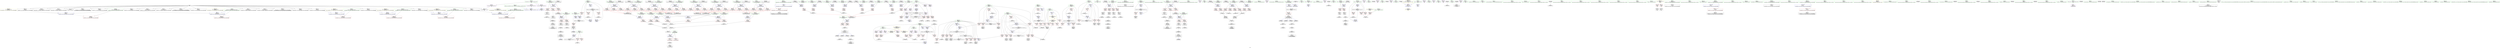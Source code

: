 digraph "SVFG" {
	label="SVFG";

	Node0x55b85b3367c0 [shape=record,color=grey,label="{NodeID: 0\nNullPtr}"];
	Node0x55b85b3367c0 -> Node0x55b85b34ead0[style=solid];
	Node0x55b85b3367c0 -> Node0x55b85b34ebd0[style=solid];
	Node0x55b85b3367c0 -> Node0x55b85b34eca0[style=solid];
	Node0x55b85b3367c0 -> Node0x55b85b34ed70[style=solid];
	Node0x55b85b3367c0 -> Node0x55b85b34ee40[style=solid];
	Node0x55b85b3367c0 -> Node0x55b85b34ef10[style=solid];
	Node0x55b85b3367c0 -> Node0x55b85b34efe0[style=solid];
	Node0x55b85b3367c0 -> Node0x55b85b34f0b0[style=solid];
	Node0x55b85b3367c0 -> Node0x55b85b34f180[style=solid];
	Node0x55b85b3367c0 -> Node0x55b85b34f250[style=solid];
	Node0x55b85b3367c0 -> Node0x55b85b34f320[style=solid];
	Node0x55b85b3367c0 -> Node0x55b85b34f3f0[style=solid];
	Node0x55b85b3367c0 -> Node0x55b85b34f4c0[style=solid];
	Node0x55b85b3367c0 -> Node0x55b85b34f590[style=solid];
	Node0x55b85b3367c0 -> Node0x55b85b34f660[style=solid];
	Node0x55b85b3367c0 -> Node0x55b85b34f730[style=solid];
	Node0x55b85b3367c0 -> Node0x55b85b34f800[style=solid];
	Node0x55b85b3367c0 -> Node0x55b85b34f8d0[style=solid];
	Node0x55b85b3367c0 -> Node0x55b85b34f9a0[style=solid];
	Node0x55b85b3367c0 -> Node0x55b85b35d120[style=solid];
	Node0x55b85b36d9b0 [shape=record,color=black,label="{NodeID: 609\n434 = PHI(428, 432, )\n}"];
	Node0x55b85b36d9b0 -> Node0x55b85b351090[style=solid];
	Node0x55b85b362640 [shape=record,color=blue,label="{NodeID: 443\n584\<--212\nretval\<--\n_Z5solvev\n}"];
	Node0x55b85b362640 -> Node0x55b85b38c740[style=dashed];
	Node0x55b85b357e50 [shape=record,color=red,label="{NodeID: 277\n284\<--237\n\<--y2.addr\n_Z11isIntersectdddddddd\n|{<s0>13}}"];
	Node0x55b85b357e50:s0 -> Node0x55b85b3c3b20[style=solid,color=red];
	Node0x55b85b348ba0 [shape=record,color=green,label="{NodeID: 111\n549\<--550\nr\<--r_field_insensitive\n_Z8toDoubleNSt7__cxx1112basic_stringIcSt11char_traitsIcESaIcEEE\n}"];
	Node0x55b85b348ba0 -> Node0x55b85b35a140[style=solid];
	Node0x55b85b348ba0 -> Node0x55b85b3536c0[style=solid];
	Node0x55b85b3c17b0 [shape=record,color=black,label="{NodeID: 886\n230 = PHI()\n7th arg _Z11isIntersectdddddddd }"];
	Node0x55b85b3c17b0 -> Node0x55b85b3529c0[style=solid];
	Node0x55b85b351bf0 [shape=record,color=blue,label="{NodeID: 388\n136\<--129\ny2.addr\<--y2\n_Z5distRdddd\n}"];
	Node0x55b85b351bf0 -> Node0x55b85b356ba0[style=dashed];
	Node0x55b85b34cfd0 [shape=record,color=purple,label="{NodeID: 222\n691\<--18\narrayidx34\<--c\n_Z5solvev\n}"];
	Node0x55b85b34cfd0 -> Node0x55b85b362300[style=solid];
	Node0x55b85b349510 [shape=record,color=green,label="{NodeID: 56\n130\<--131\nx1.addr\<--x1.addr_field_insensitive\n_Z5distRdddd\n}"];
	Node0x55b85b349510 -> Node0x55b85b356930[style=solid];
	Node0x55b85b349510 -> Node0x55b85b351980[style=solid];
	Node0x55b85b374ef0 [shape=record,color=grey,label="{NodeID: 665\n714 = cmp(713, 12, )\n}"];
	Node0x55b85b35abd0 [shape=record,color=red,label="{NodeID: 333\n750\<--590\n\<--R\n_Z5solvev\n}"];
	Node0x55b85b35abd0 -> Node0x55b85b362980[style=solid];
	Node0x55b85b350460 [shape=record,color=black,label="{NodeID: 167\n345\<--344\nconv1\<--\n_Z11isUpperCasec\n}"];
	Node0x55b85b350460 -> Node0x55b85b373cf0[style=solid];
	Node0x55b85b32b9b0 [shape=record,color=green,label="{NodeID: 1\n7\<--1\n__dso_handle\<--dummyObj\nGlob }"];
	Node0x55b85b36df50 [shape=record,color=black,label="{NodeID: 610\n393 = PHI(290, 391, )\n}"];
	Node0x55b85b36df50 -> Node0x55b85b36ea90[style=solid];
	Node0x55b85b362710 [shape=record,color=blue,label="{NodeID: 444\n590\<--740\nR\<--inc62\n_Z5solvev\n}"];
	Node0x55b85b362710 -> Node0x55b85b38ee40[style=dashed];
	Node0x55b85b357f20 [shape=record,color=red,label="{NodeID: 278\n259\<--239\n\<--x3.addr\n_Z11isIntersectdddddddd\n|{<s0>10}}"];
	Node0x55b85b357f20:s0 -> Node0x55b85b3c3920[style=solid,color=red];
	Node0x55b85b348c70 [shape=record,color=green,label="{NodeID: 112\n551\<--552\nsin\<--sin_field_insensitive\n_Z8toDoubleNSt7__cxx1112basic_stringIcSt11char_traitsIcESaIcEEE\n}"];
	Node0x55b85b348c70 -> Node0x55b85b34b770[style=solid];
	Node0x55b85b3c1880 [shape=record,color=black,label="{NodeID: 887\n419 = PHI()\n0th arg _Z11toLowerCasec }"];
	Node0x55b85b3c1880 -> Node0x55b85b353040[style=solid];
	Node0x55b85b3970f0 [shape=record,color=yellow,style=double,label="{NodeID: 721\n130V_1 = ENCHI(MR_130V_0)\npts\{150000 170000 \}\nFun[main]|{<s0>35|<s1>35}}"];
	Node0x55b85b3970f0:s0 -> Node0x55b85b398c10[style=dashed,color=red];
	Node0x55b85b3970f0:s1 -> Node0x55b85b398cf0[style=dashed,color=red];
	Node0x55b85b351cc0 [shape=record,color=blue,label="{NodeID: 389\n163\<--155\nx0.addr\<--x0\n_Z9crossOperdddddd\n}"];
	Node0x55b85b351cc0 -> Node0x55b85b356d40[style=dashed];
	Node0x55b85b351cc0 -> Node0x55b85b356e10[style=dashed];
	Node0x55b85b34d0a0 [shape=record,color=purple,label="{NodeID: 223\n702\<--18\narrayidx41\<--c\n_Z5solvev\n}"];
	Node0x55b85b34d0a0 -> Node0x55b85b35c1c0[style=solid];
	Node0x55b85b3495e0 [shape=record,color=green,label="{NodeID: 57\n132\<--133\ny1.addr\<--y1.addr_field_insensitive\n_Z5distRdddd\n}"];
	Node0x55b85b3495e0 -> Node0x55b85b356a00[style=solid];
	Node0x55b85b3495e0 -> Node0x55b85b351a50[style=solid];
	Node0x55b85b375070 [shape=record,color=grey,label="{NodeID: 666\n711 = cmp(706, 710, )\n}"];
	Node0x55b85b35aca0 [shape=record,color=red,label="{NodeID: 334\n643\<--592\n\<--ok\n_Z5solvev\n}"];
	Node0x55b85b35aca0 -> Node0x55b85b34bab0[style=solid];
	Node0x55b85b350530 [shape=record,color=black,label="{NodeID: 168\n334\<--349\n_Z11isUpperCasec_ret\<--\n_Z11isUpperCasec\n|{<s0>16}}"];
	Node0x55b85b350530:s0 -> Node0x55b85b3c3400[style=solid,color=blue];
	Node0x55b85b336260 [shape=record,color=green,label="{NodeID: 2\n9\<--1\n\<--dummyObj\nCan only get source location for instruction, argument, global var or function.}"];
	Node0x55b85b36e4f0 [shape=record,color=black,label="{NodeID: 611\n454 = PHI(449, 452, )\n}"];
	Node0x55b85b36e4f0 -> Node0x55b85b3513d0[style=solid];
	Node0x55b85b3627e0 [shape=record,color=blue,label="{NodeID: 445\n588\<--743\nS\<--inc63\n_Z5solvev\n}"];
	Node0x55b85b3627e0 -> Node0x55b85b38df40[style=dashed];
	Node0x55b85b357ff0 [shape=record,color=red,label="{NodeID: 279\n272\<--239\n\<--x3.addr\n_Z11isIntersectdddddddd\n|{<s0>12}}"];
	Node0x55b85b357ff0:s0 -> Node0x55b85b3c1b90[style=solid,color=red];
	Node0x55b85b348d40 [shape=record,color=green,label="{NodeID: 113\n553\<--554\nexn.slot\<--exn.slot_field_insensitive\n_Z8toDoubleNSt7__cxx1112basic_stringIcSt11char_traitsIcESaIcEEE\n}"];
	Node0x55b85b348d40 -> Node0x55b85b35a210[style=solid];
	Node0x55b85b348d40 -> Node0x55b85b353790[style=solid];
	Node0x55b85b3c1950 [shape=record,color=black,label="{NodeID: 888\n440 = PHI()\n0th arg _Z11toUpperCasec }"];
	Node0x55b85b3c1950 -> Node0x55b85b353110[style=solid];
	Node0x55b85b351d90 [shape=record,color=blue,label="{NodeID: 390\n165\<--156\ny0.addr\<--y0\n_Z9crossOperdddddd\n}"];
	Node0x55b85b351d90 -> Node0x55b85b356ee0[style=dashed];
	Node0x55b85b351d90 -> Node0x55b85b356fb0[style=dashed];
	Node0x55b85b34d170 [shape=record,color=purple,label="{NodeID: 224\n747\<--18\narrayidx65\<--c\n_Z5solvev\n}"];
	Node0x55b85b34d170 -> Node0x55b85b3628b0[style=solid];
	Node0x55b85b3496b0 [shape=record,color=green,label="{NodeID: 58\n134\<--135\nx2.addr\<--x2.addr_field_insensitive\n_Z5distRdddd\n}"];
	Node0x55b85b3496b0 -> Node0x55b85b356ad0[style=solid];
	Node0x55b85b3496b0 -> Node0x55b85b351b20[style=solid];
	Node0x55b85b3751f0 [shape=record,color=grey,label="{NodeID: 667\n724 = cmp(719, 723, )\n}"];
	Node0x55b85b35ad70 [shape=record,color=red,label="{NodeID: 335\n624\<--594\n\<--i1\n_Z5solvev\n}"];
	Node0x55b85b35ad70 -> Node0x55b85b373ff0[style=solid];
	Node0x55b85b350600 [shape=record,color=black,label="{NodeID: 169\n359\<--358\nconv\<--\n_Z11isLowerCasec\n}"];
	Node0x55b85b350600 -> Node0x55b85b373b70[style=solid];
	Node0x55b85b334a30 [shape=record,color=green,label="{NodeID: 3\n12\<--1\n\<--dummyObj\nCan only get source location for instruction, argument, global var or function.}"];
	Node0x55b85b36ea90 [shape=record,color=black,label="{NodeID: 612\n395 = PHI(330, 393, )\n}"];
	Node0x55b85b36ea90 -> Node0x55b85b350bb0[style=solid];
	Node0x55b85b3628b0 [shape=record,color=blue,label="{NodeID: 446\n747\<--213\narrayidx65\<--\n_Z5solvev\n}"];
	Node0x55b85b3628b0 -> Node0x55b85b390240[style=dashed];
	Node0x55b85b3580c0 [shape=record,color=red,label="{NodeID: 280\n279\<--239\n\<--x3.addr\n_Z11isIntersectdddddddd\n|{<s0>13}}"];
	Node0x55b85b3580c0:s0 -> Node0x55b85b3c1b90[style=solid,color=red];
	Node0x55b85b34d7d0 [shape=record,color=green,label="{NodeID: 114\n555\<--556\nehselector.slot\<--ehselector.slot_field_insensitive\n_Z8toDoubleNSt7__cxx1112basic_stringIcSt11char_traitsIcESaIcEEE\n}"];
	Node0x55b85b34d7d0 -> Node0x55b85b35a2e0[style=solid];
	Node0x55b85b34d7d0 -> Node0x55b85b361640[style=solid];
	Node0x55b85b3c1a20 [shape=record,color=black,label="{NodeID: 889\n354 = PHI(444, )\n0th arg _Z11isLowerCasec }"];
	Node0x55b85b3c1a20 -> Node0x55b85b352dd0[style=solid];
	Node0x55b85b351e60 [shape=record,color=blue,label="{NodeID: 391\n167\<--157\nx1.addr\<--x1\n_Z9crossOperdddddd\n}"];
	Node0x55b85b351e60 -> Node0x55b85b357080[style=dashed];
	Node0x55b85b34d240 [shape=record,color=purple,label="{NodeID: 225\n770\<--20\n\<--.str\nmain\n}"];
	Node0x55b85b349780 [shape=record,color=green,label="{NodeID: 59\n136\<--137\ny2.addr\<--y2.addr_field_insensitive\n_Z5distRdddd\n}"];
	Node0x55b85b349780 -> Node0x55b85b356ba0[style=solid];
	Node0x55b85b349780 -> Node0x55b85b351bf0[style=solid];
	Node0x55b85b375370 [shape=record,color=grey,label="{NodeID: 668\n676 = cmp(675, 12, )\n}"];
	Node0x55b85b35ae40 [shape=record,color=red,label="{NodeID: 336\n628\<--594\n\<--i1\n_Z5solvev\n}"];
	Node0x55b85b35ae40 -> Node0x55b85b34b9e0[style=solid];
	Node0x55b85b3506d0 [shape=record,color=black,label="{NodeID: 170\n364\<--363\nconv1\<--\n_Z11isLowerCasec\n}"];
	Node0x55b85b3506d0 -> Node0x55b85b373870[style=solid];
	Node0x55b85b334880 [shape=record,color=green,label="{NodeID: 4\n20\<--1\n.str\<--dummyObj\nGlob }"];
	Node0x55b85b36f030 [shape=record,color=black,label="{NodeID: 613\n329 = PHI(330, 330, 327, )\n}"];
	Node0x55b85b36f030 -> Node0x55b85b3502c0[style=solid];
	Node0x55b85b362980 [shape=record,color=blue,label="{NodeID: 447\n584\<--750\nretval\<--\n_Z5solvev\n}"];
	Node0x55b85b362980 -> Node0x55b85b38c740[style=dashed];
	Node0x55b85b358190 [shape=record,color=red,label="{NodeID: 281\n260\<--241\n\<--y3.addr\n_Z11isIntersectdddddddd\n|{<s0>10}}"];
	Node0x55b85b358190:s0 -> Node0x55b85b3c3b20[style=solid,color=red];
	Node0x55b85b34d8a0 [shape=record,color=green,label="{NodeID: 115\n561\<--562\n_ZNSirsERd\<--_ZNSirsERd_field_insensitive\n}"];
	Node0x55b85b3c1b90 [shape=record,color=black,label="{NodeID: 890\n155 = PHI(255, 262, 272, 279, )\n0th arg _Z9crossOperdddddd }"];
	Node0x55b85b3c1b90 -> Node0x55b85b351cc0[style=solid];
	Node0x55b85b351f30 [shape=record,color=blue,label="{NodeID: 392\n169\<--158\ny1.addr\<--y1\n_Z9crossOperdddddd\n}"];
	Node0x55b85b351f30 -> Node0x55b85b357150[style=dashed];
	Node0x55b85b34d310 [shape=record,color=purple,label="{NodeID: 226\n771\<--22\n\<--.str.2\nmain\n}"];
	Node0x55b85b349850 [shape=record,color=green,label="{NodeID: 60\n152\<--153\n_Z9crossOperdddddd\<--_Z9crossOperdddddd_field_insensitive\n}"];
	Node0x55b85b3754f0 [shape=record,color=grey,label="{NodeID: 669\n287 = cmp(286, 12, )\n}"];
	Node0x55b85b3754f0 -> Node0x55b85b36ce70[style=solid];
	Node0x55b85b35af10 [shape=record,color=red,label="{NodeID: 337\n639\<--594\n\<--i1\n_Z5solvev\n}"];
	Node0x55b85b35af10 -> Node0x55b85b372c70[style=solid];
	Node0x55b85b3507a0 [shape=record,color=black,label="{NodeID: 171\n353\<--368\n_Z11isLowerCasec_ret\<--\n_Z11isLowerCasec\n|{<s0>17}}"];
	Node0x55b85b3507a0:s0 -> Node0x55b85b3bf930[style=solid,color=blue];
	Node0x55b85b334230 [shape=record,color=green,label="{NodeID: 5\n22\<--1\n.str.2\<--dummyObj\nGlob }"];
	Node0x55b85b36f610 [shape=record,color=black,label="{NodeID: 614\n349 = PHI(290, 346, )\n}"];
	Node0x55b85b36f610 -> Node0x55b85b350530[style=solid];
	Node0x55b85b362a50 [shape=record,color=blue,label="{NodeID: 448\n758\<--12\nretval\<--\nmain\n}"];
	Node0x55b85b358260 [shape=record,color=red,label="{NodeID: 282\n273\<--241\n\<--y3.addr\n_Z11isIntersectdddddddd\n|{<s0>12}}"];
	Node0x55b85b358260:s0 -> Node0x55b85b3c1f40[style=solid,color=red];
	Node0x55b85b34d970 [shape=record,color=green,label="{NodeID: 116\n581\<--582\n_Z5solvev\<--_Z5solvev_field_insensitive\n}"];
	Node0x55b85b3c1f40 [shape=record,color=black,label="{NodeID: 891\n156 = PHI(256, 263, 273, 280, )\n1st arg _Z9crossOperdddddd }"];
	Node0x55b85b3c1f40 -> Node0x55b85b351d90[style=solid];
	Node0x55b85b352000 [shape=record,color=blue,label="{NodeID: 393\n171\<--159\nx2.addr\<--x2\n_Z9crossOperdddddd\n}"];
	Node0x55b85b352000 -> Node0x55b85b357220[style=dashed];
	Node0x55b85b34d3e0 [shape=record,color=purple,label="{NodeID: 227\n776\<--25\n\<--.str.3\nmain\n}"];
	Node0x55b85b349950 [shape=record,color=green,label="{NodeID: 61\n161\<--162\nretval\<--retval_field_insensitive\n_Z9crossOperdddddd\n}"];
	Node0x55b85b349950 -> Node0x55b85b356c70[style=solid];
	Node0x55b85b349950 -> Node0x55b85b352270[style=solid];
	Node0x55b85b349950 -> Node0x55b85b352340[style=solid];
	Node0x55b85b375670 [shape=record,color=grey,label="{NodeID: 670\n203 = cmp(200, 204, )\n}"];
	Node0x55b85b35afe0 [shape=record,color=red,label="{NodeID: 338\n675\<--596\n\<--key\n_Z5solvev\n}"];
	Node0x55b85b35afe0 -> Node0x55b85b375370[style=solid];
	Node0x55b85b350870 [shape=record,color=black,label="{NodeID: 172\n378\<--377\nconv\<--\n_Z8isLetterc\n}"];
	Node0x55b85b350870 -> Node0x55b85b374a70[style=solid];
	Node0x55b85b3342c0 [shape=record,color=green,label="{NodeID: 6\n24\<--1\nstdin\<--dummyObj\nGlob }"];
	Node0x55b85b36fbb0 [shape=record,color=black,label="{NodeID: 615\n414 = PHI(290, 411, )\n}"];
	Node0x55b85b36fbb0 -> Node0x55b85b350e20[style=solid];
	Node0x55b85b362b20 [shape=record,color=blue,label="{NodeID: 449\n762\<--213\ncase_id\<--\nmain\n}"];
	Node0x55b85b362b20 -> Node0x55b85b392540[style=dashed];
	Node0x55b85b358330 [shape=record,color=red,label="{NodeID: 283\n280\<--241\n\<--y3.addr\n_Z11isIntersectdddddddd\n|{<s0>13}}"];
	Node0x55b85b358330:s0 -> Node0x55b85b3c1f40[style=solid,color=red];
	Node0x55b85b34da70 [shape=record,color=green,label="{NodeID: 117\n584\<--585\nretval\<--retval_field_insensitive\n_Z5solvev\n}"];
	Node0x55b85b34da70 -> Node0x55b85b35a3b0[style=solid];
	Node0x55b85b34da70 -> Node0x55b85b362640[style=solid];
	Node0x55b85b34da70 -> Node0x55b85b362980[style=solid];
	Node0x55b85b3c2140 [shape=record,color=black,label="{NodeID: 892\n157 = PHI(257, 264, 274, 281, )\n2nd arg _Z9crossOperdddddd }"];
	Node0x55b85b3c2140 -> Node0x55b85b351e60[style=solid];
	Node0x55b85b3520d0 [shape=record,color=blue,label="{NodeID: 394\n173\<--160\ny2.addr\<--y2\n_Z9crossOperdddddd\n}"];
	Node0x55b85b3520d0 -> Node0x55b85b3572f0[style=dashed];
	Node0x55b85b34d4b0 [shape=record,color=purple,label="{NodeID: 228\n777\<--27\n\<--.str.4\nmain\n}"];
	Node0x55b85b349a20 [shape=record,color=green,label="{NodeID: 62\n163\<--164\nx0.addr\<--x0.addr_field_insensitive\n_Z9crossOperdddddd\n}"];
	Node0x55b85b349a20 -> Node0x55b85b356d40[style=solid];
	Node0x55b85b349a20 -> Node0x55b85b356e10[style=solid];
	Node0x55b85b349a20 -> Node0x55b85b351cc0[style=solid];
	Node0x55b85b3757f0 [shape=record,color=grey,label="{NodeID: 671\n406 = cmp(405, 407, )\n}"];
	Node0x55b85b35b0b0 [shape=record,color=red,label="{NodeID: 339\n681\<--596\n\<--key\n_Z5solvev\n}"];
	Node0x55b85b35b0b0 -> Node0x55b85b34bd20[style=solid];
	Node0x55b85b350940 [shape=record,color=black,label="{NodeID: 173\n382\<--381\nconv1\<--\n_Z8isLetterc\n}"];
	Node0x55b85b350940 -> Node0x55b85b374d70[style=solid];
	Node0x55b85b345ad0 [shape=record,color=green,label="{NodeID: 7\n25\<--1\n.str.3\<--dummyObj\nGlob }"];
	Node0x55b85b370150 [shape=record,color=black,label="{NodeID: 616\n211 = PHI(212, 213, )\n}"];
	Node0x55b85b370150 -> Node0x55b85b352340[style=solid];
	Node0x55b85b362bf0 [shape=record,color=blue,label="{NodeID: 450\n764\<--12\ni\<--\nmain\n}"];
	Node0x55b85b362bf0 -> Node0x55b85b35c840[style=dashed];
	Node0x55b85b362bf0 -> Node0x55b85b35c910[style=dashed];
	Node0x55b85b362bf0 -> Node0x55b85b35c9e0[style=dashed];
	Node0x55b85b362bf0 -> Node0x55b85b35cab0[style=dashed];
	Node0x55b85b362bf0 -> Node0x55b85b362cc0[style=dashed];
	Node0x55b85b362bf0 -> Node0x55b85b392040[style=dashed];
	Node0x55b85b358400 [shape=record,color=red,label="{NodeID: 284\n266\<--243\n\<--x4.addr\n_Z11isIntersectdddddddd\n|{<s0>11}}"];
	Node0x55b85b358400:s0 -> Node0x55b85b3c3920[style=solid,color=red];
	Node0x55b85b34db40 [shape=record,color=green,label="{NodeID: 118\n586\<--587\ni\<--i_field_insensitive\n_Z5solvev\n}"];
	Node0x55b85b34db40 -> Node0x55b85b35a480[style=solid];
	Node0x55b85b34db40 -> Node0x55b85b35a550[style=solid];
	Node0x55b85b34db40 -> Node0x55b85b35a620[style=solid];
	Node0x55b85b34db40 -> Node0x55b85b3616d0[style=solid];
	Node0x55b85b34db40 -> Node0x55b85b361870[style=solid];
	Node0x55b85b3c2940 [shape=record,color=black,label="{NodeID: 893\n475 = PHI()\n}"];
	Node0x55b85b3521a0 [shape=record,color=blue,label="{NodeID: 395\n175\<--197\nt\<--sub5\n_Z9crossOperdddddd\n}"];
	Node0x55b85b3521a0 -> Node0x55b85b3573c0[style=dashed];
	Node0x55b85b3521a0 -> Node0x55b85b357490[style=dashed];
	Node0x55b85b34d580 [shape=record,color=purple,label="{NodeID: 229\n779\<--30\n\<--.str.5\nmain\n}"];
	Node0x55b85b349af0 [shape=record,color=green,label="{NodeID: 63\n165\<--166\ny0.addr\<--y0.addr_field_insensitive\n_Z9crossOperdddddd\n}"];
	Node0x55b85b349af0 -> Node0x55b85b356ee0[style=solid];
	Node0x55b85b349af0 -> Node0x55b85b356fb0[style=solid];
	Node0x55b85b349af0 -> Node0x55b85b351d90[style=solid];
	Node0x55b85b375970 [shape=record,color=grey,label="{NodeID: 672\n327 = cmp(322, 326, )\n}"];
	Node0x55b85b375970 -> Node0x55b85b36f030[style=solid];
	Node0x55b85b35b180 [shape=record,color=red,label="{NodeID: 340\n689\<--596\n\<--key\n_Z5solvev\n}"];
	Node0x55b85b35b180 -> Node0x55b85b34bdf0[style=solid];
	Node0x55b85b350a10 [shape=record,color=black,label="{NodeID: 174\n386\<--385\nconv3\<--\n_Z8isLetterc\n}"];
	Node0x55b85b350a10 -> Node0x55b85b3748f0[style=solid];
	Node0x55b85b345b60 [shape=record,color=green,label="{NodeID: 8\n27\<--1\n.str.4\<--dummyObj\nGlob }"];
	Node0x55b85b3706f0 [shape=record,color=grey,label="{NodeID: 617\n685 = Binary(633, 684, )\n}"];
	Node0x55b85b3706f0 -> Node0x55b85b370870[style=solid];
	Node0x55b85b362cc0 [shape=record,color=blue,label="{NodeID: 451\n764\<--807\ni\<--inc\nmain\n}"];
	Node0x55b85b362cc0 -> Node0x55b85b35c840[style=dashed];
	Node0x55b85b362cc0 -> Node0x55b85b35c910[style=dashed];
	Node0x55b85b362cc0 -> Node0x55b85b35c9e0[style=dashed];
	Node0x55b85b362cc0 -> Node0x55b85b35cab0[style=dashed];
	Node0x55b85b362cc0 -> Node0x55b85b362cc0[style=dashed];
	Node0x55b85b362cc0 -> Node0x55b85b392040[style=dashed];
	Node0x55b85b3584d0 [shape=record,color=red,label="{NodeID: 285\n274\<--243\n\<--x4.addr\n_Z11isIntersectdddddddd\n|{<s0>12}}"];
	Node0x55b85b3584d0:s0 -> Node0x55b85b3c2140[style=solid,color=red];
	Node0x55b85b34dc10 [shape=record,color=green,label="{NodeID: 119\n588\<--589\nS\<--S_field_insensitive\n_Z5solvev\n}"];
	Node0x55b85b34dc10 -> Node0x55b85b35a6f0[style=solid];
	Node0x55b85b34dc10 -> Node0x55b85b35a7c0[style=solid];
	Node0x55b85b34dc10 -> Node0x55b85b35a890[style=solid];
	Node0x55b85b34dc10 -> Node0x55b85b35a960[style=solid];
	Node0x55b85b34dc10 -> Node0x55b85b361940[style=solid];
	Node0x55b85b34dc10 -> Node0x55b85b362230[style=solid];
	Node0x55b85b34dc10 -> Node0x55b85b3627e0[style=solid];
	Node0x55b85b3c2a40 [shape=record,color=black,label="{NodeID: 894\n52 = PHI()\n}"];
	Node0x55b85b3977d0 [shape=record,color=yellow,style=double,label="{NodeID: 728\n80V_1 = ENCHI(MR_80V_0)\npts\{517 \}\nFun[_Z7toInt64NSt7__cxx1112basic_stringIcSt11char_traitsIcESaIcEEE]}"];
	Node0x55b85b3977d0 -> Node0x55b85b353520[style=dashed];
	Node0x55b85b352270 [shape=record,color=blue,label="{NodeID: 396\n161\<--12\nretval\<--\n_Z9crossOperdddddd\n}"];
	Node0x55b85b352270 -> Node0x55b85b392a40[style=dashed];
	Node0x55b85b34d650 [shape=record,color=purple,label="{NodeID: 230\n789\<--30\n\<--.str.5\nmain\n}"];
	Node0x55b85b349bc0 [shape=record,color=green,label="{NodeID: 64\n167\<--168\nx1.addr\<--x1.addr_field_insensitive\n_Z9crossOperdddddd\n}"];
	Node0x55b85b349bc0 -> Node0x55b85b357080[style=solid];
	Node0x55b85b349bc0 -> Node0x55b85b351e60[style=solid];
	Node0x55b85b375af0 [shape=record,color=grey,label="{NodeID: 673\n652 = cmp(650, 651, )\n}"];
	Node0x55b85b35b250 [shape=record,color=red,label="{NodeID: 341\n713\<--596\n\<--key\n_Z5solvev\n}"];
	Node0x55b85b35b250 -> Node0x55b85b374ef0[style=solid];
	Node0x55b85b350ae0 [shape=record,color=black,label="{NodeID: 175\n390\<--389\nconv5\<--\n_Z8isLetterc\n}"];
	Node0x55b85b350ae0 -> Node0x55b85b3745f0[style=solid];
	Node0x55b85b345bf0 [shape=record,color=green,label="{NodeID: 9\n29\<--1\nstdout\<--dummyObj\nGlob }"];
	Node0x55b85b370870 [shape=record,color=grey,label="{NodeID: 618\n687 = Binary(686, 685, )\n}"];
	Node0x55b85b370870 -> Node0x55b85b362230[style=solid];
	Node0x55b85b362d90 [shape=record,color=blue,label="{NodeID: 452\n766\<--810\nret\<--call10\nmain\n}"];
	Node0x55b85b362d90 -> Node0x55b85b35cb80[style=dashed];
	Node0x55b85b362d90 -> Node0x55b85b35cc50[style=dashed];
	Node0x55b85b362d90 -> Node0x55b85b391b40[style=dashed];
	Node0x55b85b3585a0 [shape=record,color=red,label="{NodeID: 286\n281\<--243\n\<--x4.addr\n_Z11isIntersectdddddddd\n|{<s0>13}}"];
	Node0x55b85b3585a0:s0 -> Node0x55b85b3c2140[style=solid,color=red];
	Node0x55b85b34dce0 [shape=record,color=green,label="{NodeID: 120\n590\<--591\nR\<--R_field_insensitive\n_Z5solvev\n}"];
	Node0x55b85b34dce0 -> Node0x55b85b35aa30[style=solid];
	Node0x55b85b34dce0 -> Node0x55b85b35ab00[style=solid];
	Node0x55b85b34dce0 -> Node0x55b85b35abd0[style=solid];
	Node0x55b85b34dce0 -> Node0x55b85b361a10[style=solid];
	Node0x55b85b34dce0 -> Node0x55b85b362160[style=solid];
	Node0x55b85b34dce0 -> Node0x55b85b362710[style=solid];
	Node0x55b85b3c2b40 [shape=record,color=black,label="{NodeID: 895\n70 = PHI()\n}"];
	Node0x55b85b3c2b40 -> Node0x55b85b35d220[style=solid];
	Node0x55b85b3978b0 [shape=record,color=yellow,style=double,label="{NodeID: 729\n82V_1 = ENCHI(MR_82V_0)\npts\{519 \}\nFun[_Z7toInt64NSt7__cxx1112basic_stringIcSt11char_traitsIcESaIcEEE]}"];
	Node0x55b85b3978b0 -> Node0x55b85b3535f0[style=dashed];
	Node0x55b85b352340 [shape=record,color=blue,label="{NodeID: 397\n161\<--211\nretval\<--cond\n_Z9crossOperdddddd\n}"];
	Node0x55b85b352340 -> Node0x55b85b392a40[style=dashed];
	Node0x55b85b3558d0 [shape=record,color=purple,label="{NodeID: 231\n803\<--32\n\<--.str.6\nmain\n}"];
	Node0x55b85b349c90 [shape=record,color=green,label="{NodeID: 65\n169\<--170\ny1.addr\<--y1.addr_field_insensitive\n_Z9crossOperdddddd\n}"];
	Node0x55b85b349c90 -> Node0x55b85b357150[style=solid];
	Node0x55b85b349c90 -> Node0x55b85b351f30[style=solid];
	Node0x55b85b375c70 [shape=record,color=grey,label="{NodeID: 674\n818 = cmp(817, 12, )\n}"];
	Node0x55b85b35b320 [shape=record,color=red,label="{NodeID: 342\n720\<--596\n\<--key\n_Z5solvev\n}"];
	Node0x55b85b35b320 -> Node0x55b85b34c130[style=solid];
	Node0x55b85b350bb0 [shape=record,color=black,label="{NodeID: 176\n372\<--395\n_Z8isLetterc_ret\<--\n_Z8isLetterc\n}"];
	Node0x55b85b345c80 [shape=record,color=green,label="{NodeID: 10\n30\<--1\n.str.5\<--dummyObj\nGlob }"];
	Node0x55b85b3709f0 [shape=record,color=grey,label="{NodeID: 619\n614 = Binary(613, 213, )\n}"];
	Node0x55b85b3709f0 -> Node0x55b85b361870[style=solid];
	Node0x55b85b362e60 [shape=record,color=blue,label="{NodeID: 453\n762\<--829\ncase_id\<--inc16\nmain\n}"];
	Node0x55b85b362e60 -> Node0x55b85b392540[style=dashed];
	Node0x55b85b358670 [shape=record,color=red,label="{NodeID: 287\n267\<--245\n\<--y4.addr\n_Z11isIntersectdddddddd\n|{<s0>11}}"];
	Node0x55b85b358670:s0 -> Node0x55b85b3c3b20[style=solid,color=red];
	Node0x55b85b34ddb0 [shape=record,color=green,label="{NodeID: 121\n592\<--593\nok\<--ok_field_insensitive\n_Z5solvev\n}"];
	Node0x55b85b34ddb0 -> Node0x55b85b35aca0[style=solid];
	Node0x55b85b34ddb0 -> Node0x55b85b361ae0[style=solid];
	Node0x55b85b34ddb0 -> Node0x55b85b361c80[style=solid];
	Node0x55b85b3c2ca0 [shape=record,color=black,label="{NodeID: 896\n100 = PHI(114, )\n}"];
	Node0x55b85b3c2ca0 -> Node0x55b85b3718f0[style=solid];
	Node0x55b85b352410 [shape=record,color=blue,label="{NodeID: 398\n231\<--223\nx1.addr\<--x1\n_Z11isIntersectdddddddd\n}"];
	Node0x55b85b352410 -> Node0x55b85b357560[style=dashed];
	Node0x55b85b352410 -> Node0x55b85b357630[style=dashed];
	Node0x55b85b352410 -> Node0x55b85b357700[style=dashed];
	Node0x55b85b355960 [shape=record,color=purple,label="{NodeID: 232\n813\<--34\n\<--.str.7\nmain\n}"];
	Node0x55b85b349d60 [shape=record,color=green,label="{NodeID: 66\n171\<--172\nx2.addr\<--x2.addr_field_insensitive\n_Z9crossOperdddddd\n}"];
	Node0x55b85b349d60 -> Node0x55b85b357220[style=solid];
	Node0x55b85b349d60 -> Node0x55b85b352000[style=solid];
	Node0x55b85b375df0 [shape=record,color=grey,label="{NodeID: 675\n735 = cmp(734, 12, )\n}"];
	Node0x55b85b35b3f0 [shape=record,color=red,label="{NodeID: 343\n734\<--596\n\<--key\n_Z5solvev\n}"];
	Node0x55b85b35b3f0 -> Node0x55b85b375df0[style=solid];
	Node0x55b85b350c80 [shape=record,color=black,label="{NodeID: 177\n405\<--404\nconv\<--\n_Z7isDigitc\n}"];
	Node0x55b85b350c80 -> Node0x55b85b3757f0[style=solid];
	Node0x55b85b345d10 [shape=record,color=green,label="{NodeID: 11\n32\<--1\n.str.6\<--dummyObj\nGlob }"];
	Node0x55b85b370b70 [shape=record,color=grey,label="{NodeID: 620\n428 = Binary(427, 429, )\n}"];
	Node0x55b85b370b70 -> Node0x55b85b36d9b0[style=solid];
	Node0x55b85b358740 [shape=record,color=red,label="{NodeID: 288\n275\<--245\n\<--y4.addr\n_Z11isIntersectdddddddd\n|{<s0>12}}"];
	Node0x55b85b358740:s0 -> Node0x55b85b3c3510[style=solid,color=red];
	Node0x55b85b34de80 [shape=record,color=green,label="{NodeID: 122\n594\<--595\ni1\<--i1_field_insensitive\n_Z5solvev\n}"];
	Node0x55b85b34de80 -> Node0x55b85b35ad70[style=solid];
	Node0x55b85b34de80 -> Node0x55b85b35ae40[style=solid];
	Node0x55b85b34de80 -> Node0x55b85b35af10[style=solid];
	Node0x55b85b34de80 -> Node0x55b85b361bb0[style=solid];
	Node0x55b85b34de80 -> Node0x55b85b361d50[style=solid];
	Node0x55b85b3c2e70 [shape=record,color=black,label="{NodeID: 897\n106 = PHI(114, )\n}"];
	Node0x55b85b3c2e70 -> Node0x55b85b3718f0[style=solid];
	Node0x55b85b3524e0 [shape=record,color=blue,label="{NodeID: 399\n233\<--224\ny1.addr\<--y1\n_Z11isIntersectdddddddd\n}"];
	Node0x55b85b3524e0 -> Node0x55b85b3577d0[style=dashed];
	Node0x55b85b3524e0 -> Node0x55b85b3578a0[style=dashed];
	Node0x55b85b3524e0 -> Node0x55b85b357970[style=dashed];
	Node0x55b85b355a30 [shape=record,color=purple,label="{NodeID: 233\n820\<--36\n\<--.str.8\nmain\n}"];
	Node0x55b85b349e30 [shape=record,color=green,label="{NodeID: 67\n173\<--174\ny2.addr\<--y2.addr_field_insensitive\n_Z9crossOperdddddd\n}"];
	Node0x55b85b349e30 -> Node0x55b85b3572f0[style=solid];
	Node0x55b85b349e30 -> Node0x55b85b3520d0[style=solid];
	Node0x55b85b375f70 [shape=record,color=grey,label="{NodeID: 676\n317 = cmp(316, 204, )\n}"];
	Node0x55b85b35b4c0 [shape=record,color=red,label="{NodeID: 344\n745\<--596\n\<--key\n_Z5solvev\n}"];
	Node0x55b85b35b4c0 -> Node0x55b85b34c200[style=solid];
	Node0x55b85b350d50 [shape=record,color=black,label="{NodeID: 178\n410\<--409\nconv1\<--\n_Z7isDigitc\n}"];
	Node0x55b85b350d50 -> Node0x55b85b373e70[style=solid];
	Node0x55b85b345da0 [shape=record,color=green,label="{NodeID: 12\n34\<--1\n.str.7\<--dummyObj\nGlob }"];
	Node0x55b85b370cf0 [shape=record,color=grey,label="{NodeID: 621\n807 = Binary(806, 213, )\n}"];
	Node0x55b85b370cf0 -> Node0x55b85b362cc0[style=solid];
	Node0x55b85b358810 [shape=record,color=red,label="{NodeID: 289\n282\<--245\n\<--y4.addr\n_Z11isIntersectdddddddd\n|{<s0>13}}"];
	Node0x55b85b358810:s0 -> Node0x55b85b3c3510[style=solid,color=red];
	Node0x55b85b34df50 [shape=record,color=green,label="{NodeID: 123\n596\<--597\nkey\<--key_field_insensitive\n_Z5solvev\n}"];
	Node0x55b85b34df50 -> Node0x55b85b35afe0[style=solid];
	Node0x55b85b34df50 -> Node0x55b85b35b0b0[style=solid];
	Node0x55b85b34df50 -> Node0x55b85b35b180[style=solid];
	Node0x55b85b34df50 -> Node0x55b85b35b250[style=solid];
	Node0x55b85b34df50 -> Node0x55b85b35b320[style=solid];
	Node0x55b85b34df50 -> Node0x55b85b35b3f0[style=solid];
	Node0x55b85b34df50 -> Node0x55b85b35b4c0[style=solid];
	Node0x55b85b34df50 -> Node0x55b85b361e20[style=solid];
	Node0x55b85b34df50 -> Node0x55b85b361fc0[style=solid];
	Node0x55b85b34df50 -> Node0x55b85b3624a0[style=solid];
	Node0x55b85b3c2fb0 [shape=record,color=black,label="{NodeID: 898\n108 = PHI()\n}"];
	Node0x55b85b3c2fb0 -> Node0x55b85b34fc40[style=solid];
	Node0x55b85b3525b0 [shape=record,color=blue,label="{NodeID: 400\n235\<--225\nx2.addr\<--x2\n_Z11isIntersectdddddddd\n}"];
	Node0x55b85b3525b0 -> Node0x55b85b357a40[style=dashed];
	Node0x55b85b3525b0 -> Node0x55b85b357b10[style=dashed];
	Node0x55b85b3525b0 -> Node0x55b85b357be0[style=dashed];
	Node0x55b85b355b00 [shape=record,color=purple,label="{NodeID: 234\n824\<--38\n\<--.str.9\nmain\n}"];
	Node0x55b85b349f00 [shape=record,color=green,label="{NodeID: 68\n175\<--176\nt\<--t_field_insensitive\n_Z9crossOperdddddd\n}"];
	Node0x55b85b349f00 -> Node0x55b85b3573c0[style=solid];
	Node0x55b85b349f00 -> Node0x55b85b357490[style=solid];
	Node0x55b85b349f00 -> Node0x55b85b3521a0[style=solid];
	Node0x55b85b3760f0 [shape=record,color=grey,label="{NodeID: 677\n325 = cmp(323, 324, )\n}"];
	Node0x55b85b3760f0 -> Node0x55b85b3501f0[style=solid];
	Node0x55b85b35b590 [shape=record,color=red,label="{NodeID: 345\n650\<--598\n\<--i13\n_Z5solvev\n}"];
	Node0x55b85b35b590 -> Node0x55b85b375af0[style=solid];
	Node0x55b85b350e20 [shape=record,color=black,label="{NodeID: 179\n399\<--414\n_Z7isDigitc_ret\<--\n_Z7isDigitc\n}"];
	Node0x55b85b345e30 [shape=record,color=green,label="{NodeID: 13\n36\<--1\n.str.8\<--dummyObj\nGlob }"];
	Node0x55b85b370e70 [shape=record,color=grey,label="{NodeID: 622\n150 = Binary(145, 149, )\n}"];
	Node0x55b85b370e70 -> Node0x55b85b34fde0[style=solid];
	Node0x55b85b3588e0 [shape=record,color=red,label="{NodeID: 290\n307\<--298\n\<--s.addr\n_Z8isMiddleddd\n}"];
	Node0x55b85b3588e0 -> Node0x55b85b3730f0[style=solid];
	Node0x55b85b34e020 [shape=record,color=green,label="{NodeID: 124\n598\<--599\ni13\<--i13_field_insensitive\n_Z5solvev\n}"];
	Node0x55b85b34e020 -> Node0x55b85b35b590[style=solid];
	Node0x55b85b34e020 -> Node0x55b85b35b660[style=solid];
	Node0x55b85b34e020 -> Node0x55b85b35b730[style=solid];
	Node0x55b85b34e020 -> Node0x55b85b35b800[style=solid];
	Node0x55b85b34e020 -> Node0x55b85b35b8d0[style=solid];
	Node0x55b85b34e020 -> Node0x55b85b361ef0[style=solid];
	Node0x55b85b34e020 -> Node0x55b85b362090[style=solid];
	Node0x55b85b3c3080 [shape=record,color=black,label="{NodeID: 899\n145 = PHI(114, )\n}"];
	Node0x55b85b3c3080 -> Node0x55b85b370e70[style=solid];
	Node0x55b85b352680 [shape=record,color=blue,label="{NodeID: 401\n237\<--226\ny2.addr\<--y2\n_Z11isIntersectdddddddd\n}"];
	Node0x55b85b352680 -> Node0x55b85b357cb0[style=dashed];
	Node0x55b85b352680 -> Node0x55b85b357d80[style=dashed];
	Node0x55b85b352680 -> Node0x55b85b357e50[style=dashed];
	Node0x55b85b355bd0 [shape=record,color=purple,label="{NodeID: 235\n848\<--40\nllvm.global_ctors_0\<--llvm.global_ctors\nGlob }"];
	Node0x55b85b355bd0 -> Node0x55b85b35cf20[style=solid];
	Node0x55b85b349fd0 [shape=record,color=green,label="{NodeID: 69\n201\<--202\nllvm.fabs.f64\<--llvm.fabs.f64_field_insensitive\n}"];
	Node0x55b85b376270 [shape=record,color=grey,label="{NodeID: 678\n658 = cmp(657, 633, )\n}"];
	Node0x55b85b35b660 [shape=record,color=red,label="{NodeID: 346\n654\<--598\n\<--i13\n_Z5solvev\n}"];
	Node0x55b85b35b660 -> Node0x55b85b34bb80[style=solid];
	Node0x55b85b350ef0 [shape=record,color=black,label="{NodeID: 180\n427\<--426\nconv\<--\n_Z11toLowerCasec\n}"];
	Node0x55b85b350ef0 -> Node0x55b85b370b70[style=solid];
	Node0x55b85b345ec0 [shape=record,color=green,label="{NodeID: 14\n38\<--1\n.str.9\<--dummyObj\nGlob }"];
	Node0x55b85b370ff0 [shape=record,color=grey,label="{NodeID: 623\n148 = Binary(146, 147, )\n|{<s0>8}}"];
	Node0x55b85b370ff0:s0 -> Node0x55b85b3c0e50[style=solid,color=red];
	Node0x55b85b3589b0 [shape=record,color=red,label="{NodeID: 291\n319\<--298\n\<--s.addr\n_Z8isMiddleddd\n}"];
	Node0x55b85b3589b0 -> Node0x55b85b3763f0[style=solid];
	Node0x55b85b34e0f0 [shape=record,color=green,label="{NodeID: 125\n600\<--601\ni36\<--i36_field_insensitive\n_Z5solvev\n}"];
	Node0x55b85b34e0f0 -> Node0x55b85b35b9a0[style=solid];
	Node0x55b85b34e0f0 -> Node0x55b85b35ba70[style=solid];
	Node0x55b85b34e0f0 -> Node0x55b85b35bb40[style=solid];
	Node0x55b85b34e0f0 -> Node0x55b85b35bc10[style=solid];
	Node0x55b85b34e0f0 -> Node0x55b85b35bce0[style=solid];
	Node0x55b85b34e0f0 -> Node0x55b85b35bdb0[style=solid];
	Node0x55b85b34e0f0 -> Node0x55b85b3623d0[style=solid];
	Node0x55b85b34e0f0 -> Node0x55b85b362570[style=solid];
	Node0x55b85b3c31f0 [shape=record,color=black,label="{NodeID: 900\n149 = PHI(114, )\n}"];
	Node0x55b85b3c31f0 -> Node0x55b85b370e70[style=solid];
	Node0x55b85b352750 [shape=record,color=blue,label="{NodeID: 402\n239\<--227\nx3.addr\<--x3\n_Z11isIntersectdddddddd\n}"];
	Node0x55b85b352750 -> Node0x55b85b357f20[style=dashed];
	Node0x55b85b352750 -> Node0x55b85b357ff0[style=dashed];
	Node0x55b85b352750 -> Node0x55b85b3580c0[style=dashed];
	Node0x55b85b355ca0 [shape=record,color=purple,label="{NodeID: 236\n849\<--40\nllvm.global_ctors_1\<--llvm.global_ctors\nGlob }"];
	Node0x55b85b355ca0 -> Node0x55b85b35d020[style=solid];
	Node0x55b85b34a0d0 [shape=record,color=green,label="{NodeID: 70\n220\<--221\n_Z11isIntersectdddddddd\<--_Z11isIntersectdddddddd_field_insensitive\n}"];
	Node0x55b85b3763f0 [shape=record,color=grey,label="{NodeID: 679\n321 = cmp(319, 320, )\n}"];
	Node0x55b85b3763f0 -> Node0x55b85b350120[style=solid];
	Node0x55b85b35b730 [shape=record,color=red,label="{NodeID: 347\n661\<--598\n\<--i13\n_Z5solvev\n}"];
	Node0x55b85b35b730 -> Node0x55b85b34bc50[style=solid];
	Node0x55b85b350fc0 [shape=record,color=black,label="{NodeID: 181\n432\<--431\nconv1\<--\n_Z11toLowerCasec\n}"];
	Node0x55b85b350fc0 -> Node0x55b85b36d9b0[style=solid];
	Node0x55b85b345f50 [shape=record,color=green,label="{NodeID: 15\n41\<--1\n\<--dummyObj\nCan only get source location for instruction, argument, global var or function.}"];
	Node0x55b85b371170 [shape=record,color=grey,label="{NodeID: 624\n144 = Binary(142, 143, )\n|{<s0>7}}"];
	Node0x55b85b371170:s0 -> Node0x55b85b3c0e50[style=solid,color=red];
	Node0x55b85b358a80 [shape=record,color=red,label="{NodeID: 292\n308\<--300\n\<--m.addr\n_Z8isMiddleddd\n}"];
	Node0x55b85b358a80 -> Node0x55b85b3730f0[style=solid];
	Node0x55b85b34e1c0 [shape=record,color=green,label="{NodeID: 126\n755\<--756\nmain\<--main_field_insensitive\n}"];
	Node0x55b85b3c3330 [shape=record,color=black,label="{NodeID: 901\n200 = PHI()\n}"];
	Node0x55b85b3c3330 -> Node0x55b85b375670[style=solid];
	Node0x55b85b397e80 [shape=record,color=yellow,style=double,label="{NodeID: 735\n2V_1 = ENCHI(MR_2V_0)\npts\{10 \}\nFun[_GLOBAL__sub_I_ACRushTC_1_0.cpp]|{<s0>40}}"];
	Node0x55b85b397e80:s0 -> Node0x55b85b35d220[style=dashed,color=red];
	Node0x55b85b352820 [shape=record,color=blue,label="{NodeID: 403\n241\<--228\ny3.addr\<--y3\n_Z11isIntersectdddddddd\n}"];
	Node0x55b85b352820 -> Node0x55b85b358190[style=dashed];
	Node0x55b85b352820 -> Node0x55b85b358260[style=dashed];
	Node0x55b85b352820 -> Node0x55b85b358330[style=dashed];
	Node0x55b85b355da0 [shape=record,color=purple,label="{NodeID: 237\n850\<--40\nllvm.global_ctors_2\<--llvm.global_ctors\nGlob }"];
	Node0x55b85b355da0 -> Node0x55b85b35d120[style=solid];
	Node0x55b85b34a1d0 [shape=record,color=green,label="{NodeID: 71\n231\<--232\nx1.addr\<--x1.addr_field_insensitive\n_Z11isIntersectdddddddd\n}"];
	Node0x55b85b34a1d0 -> Node0x55b85b357560[style=solid];
	Node0x55b85b34a1d0 -> Node0x55b85b357630[style=solid];
	Node0x55b85b34a1d0 -> Node0x55b85b357700[style=solid];
	Node0x55b85b34a1d0 -> Node0x55b85b352410[style=solid];
	Node0x55b85b376570 [shape=record,color=grey,label="{NodeID: 680\n665 = cmp(660, 664, )\n}"];
	Node0x55b85b35b800 [shape=record,color=red,label="{NodeID: 348\n667\<--598\n\<--i13\n_Z5solvev\n}"];
	Node0x55b85b35b800 -> Node0x55b85b361fc0[style=solid];
	Node0x55b85b351090 [shape=record,color=black,label="{NodeID: 182\n435\<--434\nconv2\<--cond\n_Z11toLowerCasec\n}"];
	Node0x55b85b351090 -> Node0x55b85b351160[style=solid];
	Node0x55b85b345fe0 [shape=record,color=green,label="{NodeID: 16\n71\<--1\n\<--dummyObj\nCan only get source location for instruction, argument, global var or function.}"];
	Node0x55b85b3712f0 [shape=record,color=grey,label="{NodeID: 625\n99 = Binary(97, 98, )\n|{<s0>4}}"];
	Node0x55b85b3712f0:s0 -> Node0x55b85b3c0e50[style=solid,color=red];
	Node0x55b85b358b50 [shape=record,color=red,label="{NodeID: 293\n314\<--300\n\<--m.addr\n_Z8isMiddleddd\n}"];
	Node0x55b85b358b50 -> Node0x55b85b373270[style=solid];
	Node0x55b85b34e2c0 [shape=record,color=green,label="{NodeID: 127\n758\<--759\nretval\<--retval_field_insensitive\nmain\n}"];
	Node0x55b85b34e2c0 -> Node0x55b85b362a50[style=solid];
	Node0x55b85b3c3400 [shape=record,color=black,label="{NodeID: 902\n424 = PHI(334, )\n}"];
	Node0x55b85b3528f0 [shape=record,color=blue,label="{NodeID: 404\n243\<--229\nx4.addr\<--x4\n_Z11isIntersectdddddddd\n}"];
	Node0x55b85b3528f0 -> Node0x55b85b358400[style=dashed];
	Node0x55b85b3528f0 -> Node0x55b85b3584d0[style=dashed];
	Node0x55b85b3528f0 -> Node0x55b85b3585a0[style=dashed];
	Node0x55b85b355ea0 [shape=record,color=red,label="{NodeID: 238\n605\<--11\n\<--n\n_Z5solvev\n}"];
	Node0x55b85b355ea0 -> Node0x55b85b373570[style=solid];
	Node0x55b85b34a2a0 [shape=record,color=green,label="{NodeID: 72\n233\<--234\ny1.addr\<--y1.addr_field_insensitive\n_Z11isIntersectdddddddd\n}"];
	Node0x55b85b34a2a0 -> Node0x55b85b3577d0[style=solid];
	Node0x55b85b34a2a0 -> Node0x55b85b3578a0[style=solid];
	Node0x55b85b34a2a0 -> Node0x55b85b357970[style=solid];
	Node0x55b85b34a2a0 -> Node0x55b85b3524e0[style=solid];
	Node0x55b85b3766f0 [shape=record,color=grey,label="{NodeID: 681\n311 = cmp(310, 204, )\n}"];
	Node0x55b85b35b8d0 [shape=record,color=red,label="{NodeID: 349\n671\<--598\n\<--i13\n_Z5solvev\n}"];
	Node0x55b85b35b8d0 -> Node0x55b85b372070[style=solid];
	Node0x55b85b351160 [shape=record,color=black,label="{NodeID: 183\n418\<--435\n_Z11toLowerCasec_ret\<--conv2\n_Z11toLowerCasec\n}"];
	Node0x55b85b346070 [shape=record,color=green,label="{NodeID: 17\n204\<--1\n\<--dummyObj\nCan only get source location for instruction, argument, global var or function.}"];
	Node0x55b85b371470 [shape=record,color=grey,label="{NodeID: 626\n105 = Binary(103, 104, )\n|{<s0>5}}"];
	Node0x55b85b371470:s0 -> Node0x55b85b3c0e50[style=solid,color=red];
	Node0x55b85b358c20 [shape=record,color=red,label="{NodeID: 294\n320\<--300\n\<--m.addr\n_Z8isMiddleddd\n}"];
	Node0x55b85b358c20 -> Node0x55b85b3763f0[style=solid];
	Node0x55b85b34e390 [shape=record,color=green,label="{NodeID: 128\n760\<--761\ntestcase\<--testcase_field_insensitive\nmain\n}"];
	Node0x55b85b34e390 -> Node0x55b85b35c500[style=solid];
	Node0x55b85b3c3510 [shape=record,color=black,label="{NodeID: 903\n158 = PHI(258, 265, 275, 282, )\n3rd arg _Z9crossOperdddddd }"];
	Node0x55b85b3c3510 -> Node0x55b85b351f30[style=solid];
	Node0x55b85b3529c0 [shape=record,color=blue,label="{NodeID: 405\n245\<--230\ny4.addr\<--y4\n_Z11isIntersectdddddddd\n}"];
	Node0x55b85b3529c0 -> Node0x55b85b358670[style=dashed];
	Node0x55b85b3529c0 -> Node0x55b85b358740[style=dashed];
	Node0x55b85b3529c0 -> Node0x55b85b358810[style=dashed];
	Node0x55b85b355f70 [shape=record,color=red,label="{NodeID: 239\n625\<--11\n\<--n\n_Z5solvev\n}"];
	Node0x55b85b355f70 -> Node0x55b85b373ff0[style=solid];
	Node0x55b85b34a370 [shape=record,color=green,label="{NodeID: 73\n235\<--236\nx2.addr\<--x2.addr_field_insensitive\n_Z11isIntersectdddddddd\n}"];
	Node0x55b85b34a370 -> Node0x55b85b357a40[style=solid];
	Node0x55b85b34a370 -> Node0x55b85b357b10[style=solid];
	Node0x55b85b34a370 -> Node0x55b85b357be0[style=solid];
	Node0x55b85b34a370 -> Node0x55b85b3525b0[style=solid];
	Node0x55b85b376870 [shape=record,color=grey,label="{NodeID: 682\n209 = cmp(208, 9, )\n}"];
	Node0x55b85b376870 -> Node0x55b85b34feb0[style=solid];
	Node0x55b85b35b9a0 [shape=record,color=red,label="{NodeID: 350\n696\<--600\n\<--i36\n_Z5solvev\n}"];
	Node0x55b85b35b9a0 -> Node0x55b85b374770[style=solid];
	Node0x55b85b351230 [shape=record,color=black,label="{NodeID: 184\n448\<--447\nconv\<--\n_Z11toUpperCasec\n}"];
	Node0x55b85b351230 -> Node0x55b85b371ef0[style=solid];
	Node0x55b85b346100 [shape=record,color=green,label="{NodeID: 18\n212\<--1\n\<--dummyObj\nCan only get source location for instruction, argument, global var or function.}"];
	Node0x55b85b3715f0 [shape=record,color=grey,label="{NodeID: 627\n679 = Binary(678, 213, )\n}"];
	Node0x55b85b3715f0 -> Node0x55b85b362160[style=solid];
	Node0x55b85b358cf0 [shape=record,color=red,label="{NodeID: 295\n324\<--300\n\<--m.addr\n_Z8isMiddleddd\n}"];
	Node0x55b85b358cf0 -> Node0x55b85b3760f0[style=solid];
	Node0x55b85b34e460 [shape=record,color=green,label="{NodeID: 129\n762\<--763\ncase_id\<--case_id_field_insensitive\nmain\n}"];
	Node0x55b85b34e460 -> Node0x55b85b35c5d0[style=solid];
	Node0x55b85b34e460 -> Node0x55b85b35c6a0[style=solid];
	Node0x55b85b34e460 -> Node0x55b85b35c770[style=solid];
	Node0x55b85b34e460 -> Node0x55b85b362b20[style=solid];
	Node0x55b85b34e460 -> Node0x55b85b362e60[style=solid];
	Node0x55b85b3c3920 [shape=record,color=black,label="{NodeID: 904\n159 = PHI(259, 266, 276, 283, )\n4th arg _Z9crossOperdddddd }"];
	Node0x55b85b3c3920 -> Node0x55b85b352000[style=solid];
	Node0x55b85b352a90 [shape=record,color=blue,label="{NodeID: 406\n298\<--295\ns.addr\<--s\n_Z8isMiddleddd\n}"];
	Node0x55b85b352a90 -> Node0x55b85b3588e0[style=dashed];
	Node0x55b85b352a90 -> Node0x55b85b3589b0[style=dashed];
	Node0x55b85b356040 [shape=record,color=red,label="{NodeID: 240\n651\<--11\n\<--n\n_Z5solvev\n}"];
	Node0x55b85b356040 -> Node0x55b85b375af0[style=solid];
	Node0x55b85b34a440 [shape=record,color=green,label="{NodeID: 74\n237\<--238\ny2.addr\<--y2.addr_field_insensitive\n_Z11isIntersectdddddddd\n}"];
	Node0x55b85b34a440 -> Node0x55b85b357cb0[style=solid];
	Node0x55b85b34a440 -> Node0x55b85b357d80[style=solid];
	Node0x55b85b34a440 -> Node0x55b85b357e50[style=solid];
	Node0x55b85b34a440 -> Node0x55b85b352680[style=solid];
	Node0x55b85b38ca50 [shape=record,color=black,label="{NodeID: 683\nMR_94V_3 = PHI(MR_94V_4, MR_94V_2, )\npts\{587 \}\n}"];
	Node0x55b85b38ca50 -> Node0x55b85b35a480[style=dashed];
	Node0x55b85b38ca50 -> Node0x55b85b35a550[style=dashed];
	Node0x55b85b38ca50 -> Node0x55b85b35a620[style=dashed];
	Node0x55b85b38ca50 -> Node0x55b85b361870[style=dashed];
	Node0x55b85b35ba70 [shape=record,color=red,label="{NodeID: 351\n700\<--600\n\<--i36\n_Z5solvev\n}"];
	Node0x55b85b35ba70 -> Node0x55b85b34bec0[style=solid];
	Node0x55b85b351300 [shape=record,color=black,label="{NodeID: 185\n452\<--451\nconv1\<--\n_Z11toUpperCasec\n}"];
	Node0x55b85b351300 -> Node0x55b85b36e4f0[style=solid];
	Node0x55b85b346190 [shape=record,color=green,label="{NodeID: 19\n213\<--1\n\<--dummyObj\nCan only get source location for instruction, argument, global var or function.}"];
	Node0x55b85b371770 [shape=record,color=grey,label="{NodeID: 628\n121 = Binary(119, 120, )\n}"];
	Node0x55b85b371770 -> Node0x55b85b34fd10[style=solid];
	Node0x55b85b358dc0 [shape=record,color=red,label="{NodeID: 296\n313\<--302\n\<--t.addr\n_Z8isMiddleddd\n}"];
	Node0x55b85b358dc0 -> Node0x55b85b373270[style=solid];
	Node0x55b85b34e530 [shape=record,color=green,label="{NodeID: 130\n764\<--765\ni\<--i_field_insensitive\nmain\n}"];
	Node0x55b85b34e530 -> Node0x55b85b35c840[style=solid];
	Node0x55b85b34e530 -> Node0x55b85b35c910[style=solid];
	Node0x55b85b34e530 -> Node0x55b85b35c9e0[style=solid];
	Node0x55b85b34e530 -> Node0x55b85b35cab0[style=solid];
	Node0x55b85b34e530 -> Node0x55b85b362bf0[style=solid];
	Node0x55b85b34e530 -> Node0x55b85b362cc0[style=solid];
	Node0x55b85b3c3b20 [shape=record,color=black,label="{NodeID: 905\n160 = PHI(260, 267, 277, 284, )\n5th arg _Z9crossOperdddddd }"];
	Node0x55b85b3c3b20 -> Node0x55b85b3520d0[style=solid];
	Node0x55b85b352b60 [shape=record,color=blue,label="{NodeID: 407\n300\<--296\nm.addr\<--m\n_Z8isMiddleddd\n}"];
	Node0x55b85b352b60 -> Node0x55b85b358a80[style=dashed];
	Node0x55b85b352b60 -> Node0x55b85b358b50[style=dashed];
	Node0x55b85b352b60 -> Node0x55b85b358c20[style=dashed];
	Node0x55b85b352b60 -> Node0x55b85b358cf0[style=dashed];
	Node0x55b85b356110 [shape=record,color=red,label="{NodeID: 241\n697\<--11\n\<--n\n_Z5solvev\n}"];
	Node0x55b85b356110 -> Node0x55b85b374770[style=solid];
	Node0x55b85b34a510 [shape=record,color=green,label="{NodeID: 75\n239\<--240\nx3.addr\<--x3.addr_field_insensitive\n_Z11isIntersectdddddddd\n}"];
	Node0x55b85b34a510 -> Node0x55b85b357f20[style=solid];
	Node0x55b85b34a510 -> Node0x55b85b357ff0[style=solid];
	Node0x55b85b34a510 -> Node0x55b85b3580c0[style=solid];
	Node0x55b85b34a510 -> Node0x55b85b352750[style=solid];
	Node0x55b85b3a3460 [shape=record,color=yellow,style=double,label="{NodeID: 850\n2V_2 = CSCHI(MR_2V_1)\npts\{10 \}\nCS[]}"];
	Node0x55b85b35bb40 [shape=record,color=red,label="{NodeID: 352\n707\<--600\n\<--i36\n_Z5solvev\n}"];
	Node0x55b85b35bb40 -> Node0x55b85b34bf90[style=solid];
	Node0x55b85b3513d0 [shape=record,color=black,label="{NodeID: 186\n455\<--454\nconv2\<--cond\n_Z11toUpperCasec\n}"];
	Node0x55b85b3513d0 -> Node0x55b85b3514a0[style=solid];
	Node0x55b85b346220 [shape=record,color=green,label="{NodeID: 20\n290\<--1\n\<--dummyObj\nCan only get source location for instruction, argument, global var or function.}"];
	Node0x55b85b3718f0 [shape=record,color=grey,label="{NodeID: 629\n107 = Binary(100, 106, )\n}"];
	Node0x55b85b358e90 [shape=record,color=red,label="{NodeID: 297\n323\<--302\n\<--t.addr\n_Z8isMiddleddd\n}"];
	Node0x55b85b358e90 -> Node0x55b85b3760f0[style=solid];
	Node0x55b85b34e600 [shape=record,color=green,label="{NodeID: 131\n766\<--767\nret\<--ret_field_insensitive\nmain\n}"];
	Node0x55b85b34e600 -> Node0x55b85b35cb80[style=solid];
	Node0x55b85b34e600 -> Node0x55b85b35cc50[style=solid];
	Node0x55b85b34e600 -> Node0x55b85b362d90[style=solid];
	Node0x55b85b3c3d20 [shape=record,color=black,label="{NodeID: 906\n81 = PHI()\n0th arg _Z4distdddd }"];
	Node0x55b85b3c3d20 -> Node0x55b85b35d2f0[style=solid];
	Node0x55b85b352c30 [shape=record,color=blue,label="{NodeID: 408\n302\<--297\nt.addr\<--t\n_Z8isMiddleddd\n}"];
	Node0x55b85b352c30 -> Node0x55b85b358dc0[style=dashed];
	Node0x55b85b352c30 -> Node0x55b85b358e90[style=dashed];
	Node0x55b85b3561e0 [shape=record,color=red,label="{NodeID: 242\n794\<--11\n\<--n\nmain\n}"];
	Node0x55b85b3561e0 -> Node0x55b85b3736f0[style=solid];
	Node0x55b85b34a5e0 [shape=record,color=green,label="{NodeID: 76\n241\<--242\ny3.addr\<--y3.addr_field_insensitive\n_Z11isIntersectdddddddd\n}"];
	Node0x55b85b34a5e0 -> Node0x55b85b358190[style=solid];
	Node0x55b85b34a5e0 -> Node0x55b85b358260[style=solid];
	Node0x55b85b34a5e0 -> Node0x55b85b358330[style=solid];
	Node0x55b85b34a5e0 -> Node0x55b85b352820[style=solid];
	Node0x55b85b35bc10 [shape=record,color=red,label="{NodeID: 353\n716\<--600\n\<--i36\n_Z5solvev\n}"];
	Node0x55b85b35bc10 -> Node0x55b85b34c060[style=solid];
	Node0x55b85b3514a0 [shape=record,color=black,label="{NodeID: 187\n439\<--455\n_Z11toUpperCasec_ret\<--conv2\n_Z11toUpperCasec\n}"];
	Node0x55b85b3462e0 [shape=record,color=green,label="{NodeID: 21\n330\<--1\n\<--dummyObj\nCan only get source location for instruction, argument, global var or function.}"];
	Node0x55b85b371a70 [shape=record,color=grey,label="{NodeID: 630\n188 = Binary(186, 187, )\n}"];
	Node0x55b85b371a70 -> Node0x55b85b371d70[style=solid];
	Node0x55b85b358f60 [shape=record,color=red,label="{NodeID: 298\n339\<--336\n\<--c.addr\n_Z11isUpperCasec\n}"];
	Node0x55b85b358f60 -> Node0x55b85b350390[style=solid];
	Node0x55b85b34e6d0 [shape=record,color=green,label="{NodeID: 132\n773\<--774\nfreopen\<--freopen_field_insensitive\n}"];
	Node0x55b85b3c3df0 [shape=record,color=black,label="{NodeID: 907\n82 = PHI()\n1st arg _Z4distdddd }"];
	Node0x55b85b3c3df0 -> Node0x55b85b35d3c0[style=solid];
	Node0x55b85b352d00 [shape=record,color=blue,label="{NodeID: 409\n336\<--335\nc.addr\<--c\n_Z11isUpperCasec\n}"];
	Node0x55b85b352d00 -> Node0x55b85b358f60[style=dashed];
	Node0x55b85b352d00 -> Node0x55b85b359030[style=dashed];
	Node0x55b85b3562b0 [shape=record,color=red,label="{NodeID: 243\n769\<--24\n\<--stdin\nmain\n}"];
	Node0x55b85b3562b0 -> Node0x55b85b34c3a0[style=solid];
	Node0x55b85b34a6b0 [shape=record,color=green,label="{NodeID: 77\n243\<--244\nx4.addr\<--x4.addr_field_insensitive\n_Z11isIntersectdddddddd\n}"];
	Node0x55b85b34a6b0 -> Node0x55b85b358400[style=solid];
	Node0x55b85b34a6b0 -> Node0x55b85b3584d0[style=solid];
	Node0x55b85b34a6b0 -> Node0x55b85b3585a0[style=solid];
	Node0x55b85b34a6b0 -> Node0x55b85b3528f0[style=solid];
	Node0x55b85b3bc640 [shape=record,color=black,label="{NodeID: 852\n261 = PHI(154, )\n}"];
	Node0x55b85b3bc640 -> Node0x55b85b371bf0[style=solid];
	Node0x55b85b35bce0 [shape=record,color=red,label="{NodeID: 354\n726\<--600\n\<--i36\n_Z5solvev\n}"];
	Node0x55b85b35bce0 -> Node0x55b85b3624a0[style=solid];
	Node0x55b85b351570 [shape=record,color=black,label="{NodeID: 188\n474\<--463\n\<--sin\n_Z5toIntNSt7__cxx1112basic_stringIcSt11char_traitsIcESaIcEEE\n}"];
	Node0x55b85b3463e0 [shape=record,color=green,label="{NodeID: 22\n342\<--1\n\<--dummyObj\nCan only get source location for instruction, argument, global var or function.}"];
	Node0x55b85b371bf0 [shape=record,color=grey,label="{NodeID: 631\n269 = Binary(261, 268, )\n}"];
	Node0x55b85b371bf0 -> Node0x55b85b374470[style=solid];
	Node0x55b85b359030 [shape=record,color=red,label="{NodeID: 299\n344\<--336\n\<--c.addr\n_Z11isUpperCasec\n}"];
	Node0x55b85b359030 -> Node0x55b85b350460[style=solid];
	Node0x55b85b34e7d0 [shape=record,color=green,label="{NodeID: 133\n781\<--782\nscanf\<--scanf_field_insensitive\n}"];
	Node0x55b85b3c3ec0 [shape=record,color=black,label="{NodeID: 908\n83 = PHI()\n2nd arg _Z4distdddd }"];
	Node0x55b85b3c3ec0 -> Node0x55b85b35d490[style=solid];
	Node0x55b85b352dd0 [shape=record,color=blue,label="{NodeID: 410\n355\<--354\nc.addr\<--c\n_Z11isLowerCasec\n}"];
	Node0x55b85b352dd0 -> Node0x55b85b359100[style=dashed];
	Node0x55b85b352dd0 -> Node0x55b85b3591d0[style=dashed];
	Node0x55b85b356380 [shape=record,color=red,label="{NodeID: 244\n775\<--29\n\<--stdout\nmain\n}"];
	Node0x55b85b356380 -> Node0x55b85b34c470[style=solid];
	Node0x55b85b34a780 [shape=record,color=green,label="{NodeID: 78\n245\<--246\ny4.addr\<--y4.addr_field_insensitive\n_Z11isIntersectdddddddd\n}"];
	Node0x55b85b34a780 -> Node0x55b85b358670[style=solid];
	Node0x55b85b34a780 -> Node0x55b85b358740[style=solid];
	Node0x55b85b34a780 -> Node0x55b85b358810[style=solid];
	Node0x55b85b34a780 -> Node0x55b85b3529c0[style=solid];
	Node0x55b85b3bf410 [shape=record,color=black,label="{NodeID: 853\n268 = PHI(154, )\n}"];
	Node0x55b85b3bf410 -> Node0x55b85b371bf0[style=solid];
	Node0x55b85b35bdb0 [shape=record,color=red,label="{NodeID: 355\n730\<--600\n\<--i36\n_Z5solvev\n}"];
	Node0x55b85b35bdb0 -> Node0x55b85b372f70[style=solid];
	Node0x55b85b351640 [shape=record,color=black,label="{NodeID: 189\n459\<--478\n_Z5toIntNSt7__cxx1112basic_stringIcSt11char_traitsIcESaIcEEE_ret\<--\n_Z5toIntNSt7__cxx1112basic_stringIcSt11char_traitsIcESaIcEEE\n}"];
	Node0x55b85b3464e0 [shape=record,color=green,label="{NodeID: 23\n347\<--1\n\<--dummyObj\nCan only get source location for instruction, argument, global var or function.}"];
	Node0x55b85b371d70 [shape=record,color=grey,label="{NodeID: 632\n189 = Binary(185, 188, )\n}"];
	Node0x55b85b371d70 -> Node0x55b85b3724f0[style=solid];
	Node0x55b85b359100 [shape=record,color=red,label="{NodeID: 300\n358\<--355\n\<--c.addr\n_Z11isLowerCasec\n}"];
	Node0x55b85b359100 -> Node0x55b85b350600[style=solid];
	Node0x55b85b34e8d0 [shape=record,color=green,label="{NodeID: 134\n815\<--816\nprintf\<--printf_field_insensitive\n}"];
	Node0x55b85b3c3f90 [shape=record,color=black,label="{NodeID: 909\n84 = PHI()\n3rd arg _Z4distdddd }"];
	Node0x55b85b3c3f90 -> Node0x55b85b35d560[style=solid];
	Node0x55b85b352ea0 [shape=record,color=blue,label="{NodeID: 411\n374\<--373\nc.addr\<--c\n_Z8isLetterc\n}"];
	Node0x55b85b352ea0 -> Node0x55b85b3592a0[style=dashed];
	Node0x55b85b352ea0 -> Node0x55b85b359370[style=dashed];
	Node0x55b85b352ea0 -> Node0x55b85b359440[style=dashed];
	Node0x55b85b352ea0 -> Node0x55b85b359510[style=dashed];
	Node0x55b85b356450 [shape=record,color=red,label="{NodeID: 245\n97\<--85\n\<--x1.addr\n_Z4distdddd\n}"];
	Node0x55b85b356450 -> Node0x55b85b3712f0[style=solid];
	Node0x55b85b34a850 [shape=record,color=green,label="{NodeID: 79\n292\<--293\n_Z8isMiddleddd\<--_Z8isMiddleddd_field_insensitive\n}"];
	Node0x55b85b3bf510 [shape=record,color=black,label="{NodeID: 854\n278 = PHI(154, )\n}"];
	Node0x55b85b3bf510 -> Node0x55b85b372970[style=solid];
	Node0x55b85b38df40 [shape=record,color=black,label="{NodeID: 688\nMR_96V_3 = PHI(MR_96V_2, MR_96V_5, MR_96V_4, )\npts\{589 \}\n}"];
	Node0x55b85b38df40 -> Node0x55b85b35a6f0[style=dashed];
	Node0x55b85b38df40 -> Node0x55b85b35a7c0[style=dashed];
	Node0x55b85b38df40 -> Node0x55b85b35a890[style=dashed];
	Node0x55b85b38df40 -> Node0x55b85b35a960[style=dashed];
	Node0x55b85b38df40 -> Node0x55b85b362230[style=dashed];
	Node0x55b85b38df40 -> Node0x55b85b3627e0[style=dashed];
	Node0x55b85b35be80 [shape=record,color=red,label="{NodeID: 356\n631\<--630\n\<--arrayidx6\n_Z5solvev\n}"];
	Node0x55b85b35be80 -> Node0x55b85b374170[style=solid];
	Node0x55b85b351710 [shape=record,color=black,label="{NodeID: 190\n523\<--514\n\<--sin\n_Z7toInt64NSt7__cxx1112basic_stringIcSt11char_traitsIcESaIcEEE\n}"];
	Node0x55b85b3465e0 [shape=record,color=green,label="{NodeID: 24\n361\<--1\n\<--dummyObj\nCan only get source location for instruction, argument, global var or function.}"];
	Node0x55b85b371ef0 [shape=record,color=grey,label="{NodeID: 633\n449 = Binary(448, 429, )\n}"];
	Node0x55b85b371ef0 -> Node0x55b85b36e4f0[style=solid];
	Node0x55b85b3591d0 [shape=record,color=red,label="{NodeID: 301\n363\<--355\n\<--c.addr\n_Z11isLowerCasec\n}"];
	Node0x55b85b3591d0 -> Node0x55b85b3506d0[style=solid];
	Node0x55b85b34e9d0 [shape=record,color=green,label="{NodeID: 135\n42\<--843\n_GLOBAL__sub_I_ACRushTC_1_0.cpp\<--_GLOBAL__sub_I_ACRushTC_1_0.cpp_field_insensitive\n}"];
	Node0x55b85b34e9d0 -> Node0x55b85b35d020[style=solid];
	Node0x55b85b352f70 [shape=record,color=blue,label="{NodeID: 412\n401\<--400\nc.addr\<--c\n_Z7isDigitc\n}"];
	Node0x55b85b352f70 -> Node0x55b85b3595e0[style=dashed];
	Node0x55b85b352f70 -> Node0x55b85b3596b0[style=dashed];
	Node0x55b85b356520 [shape=record,color=red,label="{NodeID: 246\n103\<--87\n\<--y1.addr\n_Z4distdddd\n}"];
	Node0x55b85b356520 -> Node0x55b85b371470[style=solid];
	Node0x55b85b34a950 [shape=record,color=green,label="{NodeID: 80\n298\<--299\ns.addr\<--s.addr_field_insensitive\n_Z8isMiddleddd\n}"];
	Node0x55b85b34a950 -> Node0x55b85b3588e0[style=solid];
	Node0x55b85b34a950 -> Node0x55b85b3589b0[style=solid];
	Node0x55b85b34a950 -> Node0x55b85b352a90[style=solid];
	Node0x55b85b3bf650 [shape=record,color=black,label="{NodeID: 855\n285 = PHI(154, )\n}"];
	Node0x55b85b3bf650 -> Node0x55b85b372970[style=solid];
	Node0x55b85b35bf50 [shape=record,color=red,label="{NodeID: 357\n657\<--656\n\<--arrayidx18\n_Z5solvev\n}"];
	Node0x55b85b35bf50 -> Node0x55b85b376270[style=solid];
	Node0x55b85b3517e0 [shape=record,color=black,label="{NodeID: 191\n510\<--527\n_Z7toInt64NSt7__cxx1112basic_stringIcSt11char_traitsIcESaIcEEE_ret\<--\n_Z7toInt64NSt7__cxx1112basic_stringIcSt11char_traitsIcESaIcEEE\n}"];
	Node0x55b85b3466e0 [shape=record,color=green,label="{NodeID: 25\n366\<--1\n\<--dummyObj\nCan only get source location for instruction, argument, global var or function.}"];
	Node0x55b85b372070 [shape=record,color=grey,label="{NodeID: 634\n672 = Binary(671, 213, )\n}"];
	Node0x55b85b372070 -> Node0x55b85b362090[style=solid];
	Node0x55b85b3592a0 [shape=record,color=red,label="{NodeID: 302\n377\<--374\n\<--c.addr\n_Z8isLetterc\n}"];
	Node0x55b85b3592a0 -> Node0x55b85b350870[style=solid];
	Node0x55b85b34ead0 [shape=record,color=black,label="{NodeID: 136\n2\<--3\ndummyVal\<--dummyVal\n}"];
	Node0x55b85b353040 [shape=record,color=blue,label="{NodeID: 413\n420\<--419\nc.addr\<--c\n_Z11toLowerCasec\n}"];
	Node0x55b85b353040 -> Node0x55b85b359780[style=dashed];
	Node0x55b85b353040 -> Node0x55b85b359850[style=dashed];
	Node0x55b85b353040 -> Node0x55b85b359920[style=dashed];
	Node0x55b85b3565f0 [shape=record,color=red,label="{NodeID: 247\n98\<--89\n\<--x2.addr\n_Z4distdddd\n}"];
	Node0x55b85b3565f0 -> Node0x55b85b3712f0[style=solid];
	Node0x55b85b34aa20 [shape=record,color=green,label="{NodeID: 81\n300\<--301\nm.addr\<--m.addr_field_insensitive\n_Z8isMiddleddd\n}"];
	Node0x55b85b34aa20 -> Node0x55b85b358a80[style=solid];
	Node0x55b85b34aa20 -> Node0x55b85b358b50[style=solid];
	Node0x55b85b34aa20 -> Node0x55b85b358c20[style=solid];
	Node0x55b85b34aa20 -> Node0x55b85b358cf0[style=solid];
	Node0x55b85b34aa20 -> Node0x55b85b352b60[style=solid];
	Node0x55b85b3bf790 [shape=record,color=black,label="{NodeID: 856\n310 = PHI()\n}"];
	Node0x55b85b3bf790 -> Node0x55b85b3766f0[style=solid];
	Node0x55b85b35c020 [shape=record,color=red,label="{NodeID: 358\n664\<--663\n\<--arrayidx21\n_Z5solvev\n}"];
	Node0x55b85b35c020 -> Node0x55b85b376570[style=solid];
	Node0x55b85b34b770 [shape=record,color=black,label="{NodeID: 192\n559\<--551\n\<--sin\n_Z8toDoubleNSt7__cxx1112basic_stringIcSt11char_traitsIcESaIcEEE\n}"];
	Node0x55b85b3467e0 [shape=record,color=green,label="{NodeID: 26\n407\<--1\n\<--dummyObj\nCan only get source location for instruction, argument, global var or function.}"];
	Node0x55b85b3721f0 [shape=record,color=grey,label="{NodeID: 635\n185 = Binary(183, 184, )\n}"];
	Node0x55b85b3721f0 -> Node0x55b85b371d70[style=solid];
	Node0x55b85b359370 [shape=record,color=red,label="{NodeID: 303\n381\<--374\n\<--c.addr\n_Z8isLetterc\n}"];
	Node0x55b85b359370 -> Node0x55b85b350940[style=solid];
	Node0x55b85b34ebd0 [shape=record,color=black,label="{NodeID: 137\n460\<--3\ns\<--dummyVal\n_Z5toIntNSt7__cxx1112basic_stringIcSt11char_traitsIcESaIcEEE\n0th arg _Z5toIntNSt7__cxx1112basic_stringIcSt11char_traitsIcESaIcEEE }"];
	Node0x55b85b353110 [shape=record,color=blue,label="{NodeID: 414\n441\<--440\nc.addr\<--c\n_Z11toUpperCasec\n}"];
	Node0x55b85b353110 -> Node0x55b85b3599f0[style=dashed];
	Node0x55b85b353110 -> Node0x55b85b359ac0[style=dashed];
	Node0x55b85b353110 -> Node0x55b85b359b90[style=dashed];
	Node0x55b85b3566c0 [shape=record,color=red,label="{NodeID: 248\n104\<--91\n\<--y2.addr\n_Z4distdddd\n}"];
	Node0x55b85b3566c0 -> Node0x55b85b371470[style=solid];
	Node0x55b85b34aaf0 [shape=record,color=green,label="{NodeID: 82\n302\<--303\nt.addr\<--t.addr_field_insensitive\n_Z8isMiddleddd\n}"];
	Node0x55b85b34aaf0 -> Node0x55b85b358dc0[style=solid];
	Node0x55b85b34aaf0 -> Node0x55b85b358e90[style=solid];
	Node0x55b85b34aaf0 -> Node0x55b85b352c30[style=solid];
	Node0x55b85b3bf860 [shape=record,color=black,label="{NodeID: 857\n316 = PHI()\n}"];
	Node0x55b85b3bf860 -> Node0x55b85b375f70[style=solid];
	Node0x55b85b38ee40 [shape=record,color=black,label="{NodeID: 691\nMR_98V_3 = PHI(MR_98V_2, MR_98V_5, MR_98V_4, )\npts\{591 \}\n}"];
	Node0x55b85b38ee40 -> Node0x55b85b35aa30[style=dashed];
	Node0x55b85b38ee40 -> Node0x55b85b35ab00[style=dashed];
	Node0x55b85b38ee40 -> Node0x55b85b35abd0[style=dashed];
	Node0x55b85b38ee40 -> Node0x55b85b362160[style=dashed];
	Node0x55b85b38ee40 -> Node0x55b85b362710[style=dashed];
	Node0x55b85b35c0f0 [shape=record,color=red,label="{NodeID: 359\n684\<--683\n\<--arrayidx32\n_Z5solvev\n}"];
	Node0x55b85b35c0f0 -> Node0x55b85b3706f0[style=solid];
	Node0x55b85b34b840 [shape=record,color=black,label="{NodeID: 193\n547\<--563\n_Z8toDoubleNSt7__cxx1112basic_stringIcSt11char_traitsIcESaIcEEE_ret\<--\n_Z8toDoubleNSt7__cxx1112basic_stringIcSt11char_traitsIcESaIcEEE\n}"];
	Node0x55b85b3468e0 [shape=record,color=green,label="{NodeID: 27\n412\<--1\n\<--dummyObj\nCan only get source location for instruction, argument, global var or function.}"];
	Node0x55b85b360040 [shape=record,color=yellow,style=double,label="{NodeID: 802\nRETMU(2V_2)\npts\{10 \}\nFun[_GLOBAL__sub_I_ACRushTC_1_0.cpp]}"];
	Node0x55b85b372370 [shape=record,color=grey,label="{NodeID: 636\n196 = Binary(192, 195, )\n}"];
	Node0x55b85b372370 -> Node0x55b85b3724f0[style=solid];
	Node0x55b85b359440 [shape=record,color=red,label="{NodeID: 304\n385\<--374\n\<--c.addr\n_Z8isLetterc\n}"];
	Node0x55b85b359440 -> Node0x55b85b350a10[style=solid];
	Node0x55b85b34eca0 [shape=record,color=black,label="{NodeID: 138\n483\<--3\n\<--dummyVal\n_Z5toIntNSt7__cxx1112basic_stringIcSt11char_traitsIcESaIcEEE\n}"];
	Node0x55b85b3531e0 [shape=record,color=blue,label="{NodeID: 415\n461\<--12\nr\<--\n_Z5toIntNSt7__cxx1112basic_stringIcSt11char_traitsIcESaIcEEE\n}"];
	Node0x55b85b3531e0 -> Node0x55b85b359c60[style=dashed];
	Node0x55b85b356790 [shape=record,color=red,label="{NodeID: 249\n119\<--116\n\<--x.addr\n_Z3sqrIdET_S0_\n}"];
	Node0x55b85b356790 -> Node0x55b85b371770[style=solid];
	Node0x55b85b34abc0 [shape=record,color=green,label="{NodeID: 83\n332\<--333\n_Z11isUpperCasec\<--_Z11isUpperCasec_field_insensitive\n}"];
	Node0x55b85b3bf930 [shape=record,color=black,label="{NodeID: 858\n445 = PHI(353, )\n}"];
	Node0x55b85b35c1c0 [shape=record,color=red,label="{NodeID: 360\n703\<--702\n\<--arrayidx41\n_Z5solvev\n}"];
	Node0x55b85b35c1c0 -> Node0x55b85b374bf0[style=solid];
	Node0x55b85b34b910 [shape=record,color=black,label="{NodeID: 194\n609\<--608\nidxprom\<--\n_Z5solvev\n}"];
	Node0x55b85b3469e0 [shape=record,color=green,label="{NodeID: 28\n429\<--1\n\<--dummyObj\nCan only get source location for instruction, argument, global var or function.}"];
	Node0x55b85b3724f0 [shape=record,color=grey,label="{NodeID: 637\n197 = Binary(189, 196, )\n}"];
	Node0x55b85b3724f0 -> Node0x55b85b3521a0[style=solid];
	Node0x55b85b359510 [shape=record,color=red,label="{NodeID: 305\n389\<--374\n\<--c.addr\n_Z8isLetterc\n}"];
	Node0x55b85b359510 -> Node0x55b85b350ae0[style=solid];
	Node0x55b85b34ed70 [shape=record,color=black,label="{NodeID: 139\n484\<--3\n\<--dummyVal\n_Z5toIntNSt7__cxx1112basic_stringIcSt11char_traitsIcESaIcEEE\n}"];
	Node0x55b85b34ed70 -> Node0x55b85b3532b0[style=solid];
	Node0x55b85b3532b0 [shape=record,color=blue,label="{NodeID: 416\n465\<--484\nexn.slot\<--\n_Z5toIntNSt7__cxx1112basic_stringIcSt11char_traitsIcESaIcEEE\n}"];
	Node0x55b85b3532b0 -> Node0x55b85b359d30[style=dashed];
	Node0x55b85b356860 [shape=record,color=red,label="{NodeID: 250\n120\<--116\n\<--x.addr\n_Z3sqrIdET_S0_\n}"];
	Node0x55b85b356860 -> Node0x55b85b371770[style=solid];
	Node0x55b85b34acc0 [shape=record,color=green,label="{NodeID: 84\n336\<--337\nc.addr\<--c.addr_field_insensitive\n_Z11isUpperCasec\n}"];
	Node0x55b85b34acc0 -> Node0x55b85b358f60[style=solid];
	Node0x55b85b34acc0 -> Node0x55b85b359030[style=solid];
	Node0x55b85b34acc0 -> Node0x55b85b352d00[style=solid];
	Node0x55b85b3bfa40 [shape=record,color=black,label="{NodeID: 859\n524 = PHI()\n}"];
	Node0x55b85b35c290 [shape=record,color=red,label="{NodeID: 361\n710\<--709\n\<--arrayidx45\n_Z5solvev\n}"];
	Node0x55b85b35c290 -> Node0x55b85b375070[style=solid];
	Node0x55b85b34b9e0 [shape=record,color=black,label="{NodeID: 195\n629\<--628\nidxprom5\<--\n_Z5solvev\n}"];
	Node0x55b85b346ae0 [shape=record,color=green,label="{NodeID: 29\n471\<--1\n\<--dummyObj\nCan only get source location for instruction, argument, global var or function.}"];
	Node0x55b85b372670 [shape=record,color=grey,label="{NodeID: 638\n195 = Binary(193, 194, )\n}"];
	Node0x55b85b372670 -> Node0x55b85b372370[style=solid];
	Node0x55b85b3595e0 [shape=record,color=red,label="{NodeID: 306\n404\<--401\n\<--c.addr\n_Z7isDigitc\n}"];
	Node0x55b85b3595e0 -> Node0x55b85b350c80[style=solid];
	Node0x55b85b34ee40 [shape=record,color=black,label="{NodeID: 140\n486\<--3\n\<--dummyVal\n_Z5toIntNSt7__cxx1112basic_stringIcSt11char_traitsIcESaIcEEE\n}"];
	Node0x55b85b34ee40 -> Node0x55b85b353380[style=solid];
	Node0x55b85b398c10 [shape=record,color=yellow,style=double,label="{NodeID: 749\n110V_1 = ENCHI(MR_110V_0)\npts\{150000 \}\nFun[_Z5solvev]}"];
	Node0x55b85b398c10 -> Node0x55b85b35c290[style=dashed];
	Node0x55b85b353380 [shape=record,color=blue,label="{NodeID: 417\n467\<--486\nehselector.slot\<--\n_Z5toIntNSt7__cxx1112basic_stringIcSt11char_traitsIcESaIcEEE\n}"];
	Node0x55b85b353380 -> Node0x55b85b359e00[style=dashed];
	Node0x55b85b356930 [shape=record,color=red,label="{NodeID: 251\n142\<--130\n\<--x1.addr\n_Z5distRdddd\n}"];
	Node0x55b85b356930 -> Node0x55b85b371170[style=solid];
	Node0x55b85b34ad90 [shape=record,color=green,label="{NodeID: 85\n351\<--352\n_Z11isLowerCasec\<--_Z11isLowerCasec_field_insensitive\n}"];
	Node0x55b85b3bfb10 [shape=record,color=black,label="{NodeID: 860\n560 = PHI()\n}"];
	Node0x55b85b38fd40 [shape=record,color=black,label="{NodeID: 694\nMR_108V_2 = PHI(MR_108V_1, MR_108V_5, MR_108V_2, )\npts\{601 \}\n}"];
	Node0x55b85b38fd40 -> Node0x55b85b3623d0[style=dashed];
	Node0x55b85b38fd40 -> Node0x55b85b38fd40[style=dashed];
	Node0x55b85b38fd40 -> Node0x55b85b394b80[style=dashed];
	Node0x55b85b35c360 [shape=record,color=red,label="{NodeID: 362\n719\<--718\n\<--arrayidx50\n_Z5solvev\n}"];
	Node0x55b85b35c360 -> Node0x55b85b3751f0[style=solid];
	Node0x55b85b34bab0 [shape=record,color=black,label="{NodeID: 196\n644\<--643\ntobool\<--\n_Z5solvev\n}"];
	Node0x55b85b346be0 [shape=record,color=green,label="{NodeID: 30\n521\<--1\n\<--dummyObj\nCan only get source location for instruction, argument, global var or function.}"];
	Node0x55b85b3727f0 [shape=record,color=grey,label="{NodeID: 639\n192 = Binary(190, 191, )\n}"];
	Node0x55b85b3727f0 -> Node0x55b85b372370[style=solid];
	Node0x55b85b3596b0 [shape=record,color=red,label="{NodeID: 307\n409\<--401\n\<--c.addr\n_Z7isDigitc\n}"];
	Node0x55b85b3596b0 -> Node0x55b85b350d50[style=solid];
	Node0x55b85b34ef10 [shape=record,color=black,label="{NodeID: 141\n492\<--3\nlpad.val\<--dummyVal\n_Z5toIntNSt7__cxx1112basic_stringIcSt11char_traitsIcESaIcEEE\n}"];
	Node0x55b85b398cf0 [shape=record,color=yellow,style=double,label="{NodeID: 750\n112V_1 = ENCHI(MR_112V_0)\npts\{170000 \}\nFun[_Z5solvev]}"];
	Node0x55b85b398cf0 -> Node0x55b85b35c020[style=dashed];
	Node0x55b85b398cf0 -> Node0x55b85b35c360[style=dashed];
	Node0x55b85b398cf0 -> Node0x55b85b35c430[style=dashed];
	Node0x55b85b353450 [shape=record,color=blue,label="{NodeID: 418\n512\<--521\nr\<--\n_Z7toInt64NSt7__cxx1112basic_stringIcSt11char_traitsIcESaIcEEE\n}"];
	Node0x55b85b353450 -> Node0x55b85b359ed0[style=dashed];
	Node0x55b85b356a00 [shape=record,color=red,label="{NodeID: 252\n146\<--132\n\<--y1.addr\n_Z5distRdddd\n}"];
	Node0x55b85b356a00 -> Node0x55b85b370ff0[style=solid];
	Node0x55b85b34ae90 [shape=record,color=green,label="{NodeID: 86\n355\<--356\nc.addr\<--c.addr_field_insensitive\n_Z11isLowerCasec\n}"];
	Node0x55b85b34ae90 -> Node0x55b85b359100[style=solid];
	Node0x55b85b34ae90 -> Node0x55b85b3591d0[style=solid];
	Node0x55b85b34ae90 -> Node0x55b85b352dd0[style=solid];
	Node0x55b85b3bfbe0 [shape=record,color=black,label="{NodeID: 861\n780 = PHI()\n}"];
	Node0x55b85b390240 [shape=record,color=black,label="{NodeID: 695\nMR_114V_4 = PHI(MR_114V_2, MR_114V_6, MR_114V_5, )\npts\{190000 \}\n|{|<s6>35}}"];
	Node0x55b85b390240 -> Node0x55b85b35be80[style=dashed];
	Node0x55b85b390240 -> Node0x55b85b35bf50[style=dashed];
	Node0x55b85b390240 -> Node0x55b85b35c0f0[style=dashed];
	Node0x55b85b390240 -> Node0x55b85b35c1c0[style=dashed];
	Node0x55b85b390240 -> Node0x55b85b362300[style=dashed];
	Node0x55b85b390240 -> Node0x55b85b3628b0[style=dashed];
	Node0x55b85b390240:s6 -> Node0x55b85b391640[style=dashed,color=blue];
	Node0x55b85b35c430 [shape=record,color=red,label="{NodeID: 363\n723\<--722\n\<--arrayidx52\n_Z5solvev\n}"];
	Node0x55b85b35c430 -> Node0x55b85b3751f0[style=solid];
	Node0x55b85b34bb80 [shape=record,color=black,label="{NodeID: 197\n655\<--654\nidxprom17\<--\n_Z5solvev\n}"];
	Node0x55b85b346ce0 [shape=record,color=green,label="{NodeID: 31\n621\<--1\n\<--dummyObj\nCan only get source location for instruction, argument, global var or function.}"];
	Node0x55b85b372970 [shape=record,color=grey,label="{NodeID: 640\n286 = Binary(278, 285, )\n}"];
	Node0x55b85b372970 -> Node0x55b85b3754f0[style=solid];
	Node0x55b85b359780 [shape=record,color=red,label="{NodeID: 308\n423\<--420\n\<--c.addr\n_Z11toLowerCasec\n|{<s0>16}}"];
	Node0x55b85b359780:s0 -> Node0x55b85b3c0c80[style=solid,color=red];
	Node0x55b85b34efe0 [shape=record,color=black,label="{NodeID: 142\n493\<--3\nlpad.val1\<--dummyVal\n_Z5toIntNSt7__cxx1112basic_stringIcSt11char_traitsIcESaIcEEE\n}"];
	Node0x55b85b353520 [shape=record,color=blue,label="{NodeID: 419\n516\<--531\nexn.slot\<--\n_Z7toInt64NSt7__cxx1112basic_stringIcSt11char_traitsIcESaIcEEE\n}"];
	Node0x55b85b353520 -> Node0x55b85b359fa0[style=dashed];
	Node0x55b85b356ad0 [shape=record,color=red,label="{NodeID: 253\n143\<--134\n\<--x2.addr\n_Z5distRdddd\n}"];
	Node0x55b85b356ad0 -> Node0x55b85b371170[style=solid];
	Node0x55b85b34af60 [shape=record,color=green,label="{NodeID: 87\n370\<--371\n_Z8isLetterc\<--_Z8isLetterc_field_insensitive\n}"];
	Node0x55b85b3bfce0 [shape=record,color=black,label="{NodeID: 862\n790 = PHI()\n}"];
	Node0x55b85b390740 [shape=record,color=black,label="{NodeID: 696\nMR_104V_7 = PHI(MR_104V_6, MR_104V_5, MR_104V_5, )\npts\{597 \}\n}"];
	Node0x55b85b390740 -> Node0x55b85b35afe0[style=dashed];
	Node0x55b85b390740 -> Node0x55b85b35b0b0[style=dashed];
	Node0x55b85b390740 -> Node0x55b85b35b180[style=dashed];
	Node0x55b85b390740 -> Node0x55b85b361e20[style=dashed];
	Node0x55b85b390740 -> Node0x55b85b361fc0[style=dashed];
	Node0x55b85b390740 -> Node0x55b85b390740[style=dashed];
	Node0x55b85b390740 -> Node0x55b85b38c830[style=dashed];
	Node0x55b85b390740 -> Node0x55b85b395050[style=dashed];
	Node0x55b85b35c500 [shape=record,color=red,label="{NodeID: 364\n786\<--760\n\<--testcase\nmain\n}"];
	Node0x55b85b35c500 -> Node0x55b85b3739f0[style=solid];
	Node0x55b85b34bc50 [shape=record,color=black,label="{NodeID: 198\n662\<--661\nidxprom20\<--\n_Z5solvev\n}"];
	Node0x55b85b346de0 [shape=record,color=green,label="{NodeID: 32\n633\<--1\n\<--dummyObj\nCan only get source location for instruction, argument, global var or function.}"];
	Node0x55b85b372af0 [shape=record,color=grey,label="{NodeID: 641\n743 = Binary(742, 213, )\n}"];
	Node0x55b85b372af0 -> Node0x55b85b3627e0[style=solid];
	Node0x55b85b359850 [shape=record,color=red,label="{NodeID: 309\n426\<--420\n\<--c.addr\n_Z11toLowerCasec\n}"];
	Node0x55b85b359850 -> Node0x55b85b350ef0[style=solid];
	Node0x55b85b34f0b0 [shape=record,color=black,label="{NodeID: 143\n511\<--3\ns\<--dummyVal\n_Z7toInt64NSt7__cxx1112basic_stringIcSt11char_traitsIcESaIcEEE\n0th arg _Z7toInt64NSt7__cxx1112basic_stringIcSt11char_traitsIcESaIcEEE }"];
	Node0x55b85b398eb0 [shape=record,color=yellow,style=double,label="{NodeID: 752\n90V_1 = ENCHI(MR_90V_0)\npts\{13 \}\nFun[_Z5solvev]}"];
	Node0x55b85b398eb0 -> Node0x55b85b355ea0[style=dashed];
	Node0x55b85b398eb0 -> Node0x55b85b355f70[style=dashed];
	Node0x55b85b398eb0 -> Node0x55b85b356040[style=dashed];
	Node0x55b85b398eb0 -> Node0x55b85b356110[style=dashed];
	Node0x55b85b3535f0 [shape=record,color=blue,label="{NodeID: 420\n518\<--533\nehselector.slot\<--\n_Z7toInt64NSt7__cxx1112basic_stringIcSt11char_traitsIcESaIcEEE\n}"];
	Node0x55b85b3535f0 -> Node0x55b85b35a070[style=dashed];
	Node0x55b85b356ba0 [shape=record,color=red,label="{NodeID: 254\n147\<--136\n\<--y2.addr\n_Z5distRdddd\n}"];
	Node0x55b85b356ba0 -> Node0x55b85b370ff0[style=solid];
	Node0x55b85b34b060 [shape=record,color=green,label="{NodeID: 88\n374\<--375\nc.addr\<--c.addr_field_insensitive\n_Z8isLetterc\n}"];
	Node0x55b85b34b060 -> Node0x55b85b3592a0[style=solid];
	Node0x55b85b34b060 -> Node0x55b85b359370[style=solid];
	Node0x55b85b34b060 -> Node0x55b85b359440[style=solid];
	Node0x55b85b34b060 -> Node0x55b85b359510[style=solid];
	Node0x55b85b34b060 -> Node0x55b85b352ea0[style=solid];
	Node0x55b85b3bfde0 [shape=record,color=black,label="{NodeID: 863\n804 = PHI()\n}"];
	Node0x55b85b390c40 [shape=record,color=black,label="{NodeID: 697\nMR_100V_4 = PHI(MR_100V_6, MR_100V_3, )\npts\{593 \}\n}"];
	Node0x55b85b390c40 -> Node0x55b85b35aca0[style=dashed];
	Node0x55b85b390c40 -> Node0x55b85b361ae0[style=dashed];
	Node0x55b85b390c40 -> Node0x55b85b361c80[style=dashed];
	Node0x55b85b390c40 -> Node0x55b85b390c40[style=dashed];
	Node0x55b85b35c5d0 [shape=record,color=red,label="{NodeID: 365\n785\<--762\n\<--case_id\nmain\n}"];
	Node0x55b85b35c5d0 -> Node0x55b85b3739f0[style=solid];
	Node0x55b85b34bd20 [shape=record,color=black,label="{NodeID: 199\n682\<--681\nidxprom31\<--\n_Z5solvev\n}"];
	Node0x55b85b346ee0 [shape=record,color=green,label="{NodeID: 33\n636\<--1\n\<--dummyObj\nCan only get source location for instruction, argument, global var or function.}"];
	Node0x55b85b372c70 [shape=record,color=grey,label="{NodeID: 642\n640 = Binary(639, 213, )\n}"];
	Node0x55b85b372c70 -> Node0x55b85b361d50[style=solid];
	Node0x55b85b359920 [shape=record,color=red,label="{NodeID: 310\n431\<--420\n\<--c.addr\n_Z11toLowerCasec\n}"];
	Node0x55b85b359920 -> Node0x55b85b350fc0[style=solid];
	Node0x55b85b34f180 [shape=record,color=black,label="{NodeID: 144\n530\<--3\n\<--dummyVal\n_Z7toInt64NSt7__cxx1112basic_stringIcSt11char_traitsIcESaIcEEE\n}"];
	Node0x55b85b3536c0 [shape=record,color=blue,label="{NodeID: 421\n549\<--9\nr\<--\n_Z8toDoubleNSt7__cxx1112basic_stringIcSt11char_traitsIcESaIcEEE\n}"];
	Node0x55b85b3536c0 -> Node0x55b85b35a140[style=dashed];
	Node0x55b85b356c70 [shape=record,color=red,label="{NodeID: 255\n216\<--161\n\<--retval\n_Z9crossOperdddddd\n}"];
	Node0x55b85b356c70 -> Node0x55b85b34ff80[style=solid];
	Node0x55b85b34b130 [shape=record,color=green,label="{NodeID: 89\n397\<--398\n_Z7isDigitc\<--_Z7isDigitc_field_insensitive\n}"];
	Node0x55b85b3bfee0 [shape=record,color=black,label="{NodeID: 864\n810 = PHI(583, )\n}"];
	Node0x55b85b3bfee0 -> Node0x55b85b362d90[style=solid];
	Node0x55b85b391140 [shape=record,color=black,label="{NodeID: 698\nMR_102V_4 = PHI(MR_102V_5, MR_102V_3, )\npts\{595 \}\n}"];
	Node0x55b85b391140 -> Node0x55b85b35ad70[style=dashed];
	Node0x55b85b391140 -> Node0x55b85b35ae40[style=dashed];
	Node0x55b85b391140 -> Node0x55b85b35af10[style=dashed];
	Node0x55b85b391140 -> Node0x55b85b361bb0[style=dashed];
	Node0x55b85b391140 -> Node0x55b85b361d50[style=dashed];
	Node0x55b85b35c6a0 [shape=record,color=red,label="{NodeID: 366\n812\<--762\n\<--case_id\nmain\n}"];
	Node0x55b85b34bdf0 [shape=record,color=black,label="{NodeID: 200\n690\<--689\nidxprom33\<--\n_Z5solvev\n}"];
	Node0x55b85b346fe0 [shape=record,color=green,label="{NodeID: 34\n4\<--6\n_ZStL8__ioinit\<--_ZStL8__ioinit_field_insensitive\nGlob }"];
	Node0x55b85b346fe0 -> Node0x55b85b34c6e0[style=solid];
	Node0x55b85b372df0 [shape=record,color=grey,label="{NodeID: 643\n829 = Binary(828, 213, )\n}"];
	Node0x55b85b372df0 -> Node0x55b85b362e60[style=solid];
	Node0x55b85b3599f0 [shape=record,color=red,label="{NodeID: 311\n444\<--441\n\<--c.addr\n_Z11toUpperCasec\n|{<s0>17}}"];
	Node0x55b85b3599f0:s0 -> Node0x55b85b3c1a20[style=solid,color=red];
	Node0x55b85b34f250 [shape=record,color=black,label="{NodeID: 145\n531\<--3\n\<--dummyVal\n_Z7toInt64NSt7__cxx1112basic_stringIcSt11char_traitsIcESaIcEEE\n}"];
	Node0x55b85b34f250 -> Node0x55b85b353520[style=solid];
	Node0x55b85b353790 [shape=record,color=blue,label="{NodeID: 422\n553\<--567\nexn.slot\<--\n_Z8toDoubleNSt7__cxx1112basic_stringIcSt11char_traitsIcESaIcEEE\n}"];
	Node0x55b85b353790 -> Node0x55b85b35a210[style=dashed];
	Node0x55b85b356d40 [shape=record,color=red,label="{NodeID: 256\n184\<--163\n\<--x0.addr\n_Z9crossOperdddddd\n}"];
	Node0x55b85b356d40 -> Node0x55b85b3721f0[style=solid];
	Node0x55b85b34b230 [shape=record,color=green,label="{NodeID: 90\n401\<--402\nc.addr\<--c.addr_field_insensitive\n_Z7isDigitc\n}"];
	Node0x55b85b34b230 -> Node0x55b85b3595e0[style=solid];
	Node0x55b85b34b230 -> Node0x55b85b3596b0[style=solid];
	Node0x55b85b34b230 -> Node0x55b85b352f70[style=solid];
	Node0x55b85b3c0110 [shape=record,color=black,label="{NodeID: 865\n814 = PHI()\n}"];
	Node0x55b85b391640 [shape=record,color=black,label="{NodeID: 699\nMR_114V_2 = PHI(MR_114V_3, MR_114V_1, )\npts\{190000 \}\n|{<s0>35|<s1>35}}"];
	Node0x55b85b391640:s0 -> Node0x55b85b3617a0[style=dashed,color=red];
	Node0x55b85b391640:s1 -> Node0x55b85b390240[style=dashed,color=red];
	Node0x55b85b35c770 [shape=record,color=red,label="{NodeID: 367\n828\<--762\n\<--case_id\nmain\n}"];
	Node0x55b85b35c770 -> Node0x55b85b372df0[style=solid];
	Node0x55b85b34bec0 [shape=record,color=black,label="{NodeID: 201\n701\<--700\nidxprom40\<--\n_Z5solvev\n}"];
	Node0x55b85b3470e0 [shape=record,color=green,label="{NodeID: 35\n8\<--10\n_ZL2pi\<--_ZL2pi_field_insensitive\nGlob }"];
	Node0x55b85b3470e0 -> Node0x55b85b35cd20[style=solid];
	Node0x55b85b3470e0 -> Node0x55b85b35d220[style=solid];
	Node0x55b85b372f70 [shape=record,color=grey,label="{NodeID: 644\n731 = Binary(730, 213, )\n}"];
	Node0x55b85b372f70 -> Node0x55b85b362570[style=solid];
	Node0x55b85b359ac0 [shape=record,color=red,label="{NodeID: 312\n447\<--441\n\<--c.addr\n_Z11toUpperCasec\n}"];
	Node0x55b85b359ac0 -> Node0x55b85b351230[style=solid];
	Node0x55b85b34f320 [shape=record,color=black,label="{NodeID: 146\n533\<--3\n\<--dummyVal\n_Z7toInt64NSt7__cxx1112basic_stringIcSt11char_traitsIcESaIcEEE\n}"];
	Node0x55b85b34f320 -> Node0x55b85b3535f0[style=solid];
	Node0x55b85b361640 [shape=record,color=blue,label="{NodeID: 423\n555\<--569\nehselector.slot\<--\n_Z8toDoubleNSt7__cxx1112basic_stringIcSt11char_traitsIcESaIcEEE\n}"];
	Node0x55b85b361640 -> Node0x55b85b35a2e0[style=dashed];
	Node0x55b85b356e10 [shape=record,color=red,label="{NodeID: 257\n191\<--163\n\<--x0.addr\n_Z9crossOperdddddd\n}"];
	Node0x55b85b356e10 -> Node0x55b85b3727f0[style=solid];
	Node0x55b85b34b300 [shape=record,color=green,label="{NodeID: 91\n416\<--417\n_Z11toLowerCasec\<--_Z11toLowerCasec_field_insensitive\n}"];
	Node0x55b85b3c01e0 [shape=record,color=black,label="{NodeID: 866\n821 = PHI()\n}"];
	Node0x55b85b391b40 [shape=record,color=black,label="{NodeID: 700\nMR_127V_2 = PHI(MR_127V_3, MR_127V_1, )\npts\{767 \}\n}"];
	Node0x55b85b391b40 -> Node0x55b85b362d90[style=dashed];
	Node0x55b85b35c840 [shape=record,color=red,label="{NodeID: 368\n793\<--764\n\<--i\nmain\n}"];
	Node0x55b85b35c840 -> Node0x55b85b3736f0[style=solid];
	Node0x55b85b34bf90 [shape=record,color=black,label="{NodeID: 202\n708\<--707\nidxprom44\<--\n_Z5solvev\n}"];
	Node0x55b85b3471e0 [shape=record,color=green,label="{NodeID: 36\n11\<--13\nn\<--n_field_insensitive\nGlob }"];
	Node0x55b85b3471e0 -> Node0x55b85b355ea0[style=solid];
	Node0x55b85b3471e0 -> Node0x55b85b355f70[style=solid];
	Node0x55b85b3471e0 -> Node0x55b85b356040[style=solid];
	Node0x55b85b3471e0 -> Node0x55b85b356110[style=solid];
	Node0x55b85b3471e0 -> Node0x55b85b3561e0[style=solid];
	Node0x55b85b3471e0 -> Node0x55b85b35ce20[style=solid];
	Node0x55b85b3730f0 [shape=record,color=grey,label="{NodeID: 645\n309 = Binary(307, 308, )\n}"];
	Node0x55b85b359b90 [shape=record,color=red,label="{NodeID: 313\n451\<--441\n\<--c.addr\n_Z11toUpperCasec\n}"];
	Node0x55b85b359b90 -> Node0x55b85b351300[style=solid];
	Node0x55b85b34f3f0 [shape=record,color=black,label="{NodeID: 147\n539\<--3\nlpad.val\<--dummyVal\n_Z7toInt64NSt7__cxx1112basic_stringIcSt11char_traitsIcESaIcEEE\n}"];
	Node0x55b85b3616d0 [shape=record,color=blue,label="{NodeID: 424\n586\<--12\ni\<--\n_Z5solvev\n}"];
	Node0x55b85b3616d0 -> Node0x55b85b38ca50[style=dashed];
	Node0x55b85b356ee0 [shape=record,color=red,label="{NodeID: 258\n187\<--165\n\<--y0.addr\n_Z9crossOperdddddd\n}"];
	Node0x55b85b356ee0 -> Node0x55b85b371a70[style=solid];
	Node0x55b85b34b400 [shape=record,color=green,label="{NodeID: 92\n420\<--421\nc.addr\<--c.addr_field_insensitive\n_Z11toLowerCasec\n}"];
	Node0x55b85b34b400 -> Node0x55b85b359780[style=solid];
	Node0x55b85b34b400 -> Node0x55b85b359850[style=solid];
	Node0x55b85b34b400 -> Node0x55b85b359920[style=solid];
	Node0x55b85b34b400 -> Node0x55b85b353040[style=solid];
	Node0x55b85b3c02b0 [shape=record,color=black,label="{NodeID: 867\n825 = PHI()\n}"];
	Node0x55b85b392040 [shape=record,color=black,label="{NodeID: 701\nMR_125V_2 = PHI(MR_125V_4, MR_125V_1, )\npts\{765 \}\n}"];
	Node0x55b85b392040 -> Node0x55b85b362bf0[style=dashed];
	Node0x55b85b35c910 [shape=record,color=red,label="{NodeID: 369\n797\<--764\n\<--i\nmain\n}"];
	Node0x55b85b35c910 -> Node0x55b85b34c540[style=solid];
	Node0x55b85b34c060 [shape=record,color=black,label="{NodeID: 203\n717\<--716\nidxprom49\<--\n_Z5solvev\n}"];
	Node0x55b85b3472e0 [shape=record,color=green,label="{NodeID: 37\n14\<--15\na\<--a_field_insensitive\nGlob }"];
	Node0x55b85b3472e0 -> Node0x55b85b34c7b0[style=solid];
	Node0x55b85b3472e0 -> Node0x55b85b34c880[style=solid];
	Node0x55b85b373270 [shape=record,color=grey,label="{NodeID: 646\n315 = Binary(313, 314, )\n}"];
	Node0x55b85b359c60 [shape=record,color=red,label="{NodeID: 314\n478\<--461\n\<--r\n_Z5toIntNSt7__cxx1112basic_stringIcSt11char_traitsIcESaIcEEE\n}"];
	Node0x55b85b359c60 -> Node0x55b85b351640[style=solid];
	Node0x55b85b34f4c0 [shape=record,color=black,label="{NodeID: 148\n540\<--3\nlpad.val1\<--dummyVal\n_Z7toInt64NSt7__cxx1112basic_stringIcSt11char_traitsIcESaIcEEE\n}"];
	Node0x55b85b3617a0 [shape=record,color=blue,label="{NodeID: 425\n610\<--12\narrayidx\<--\n_Z5solvev\n}"];
	Node0x55b85b3617a0 -> Node0x55b85b3617a0[style=dashed];
	Node0x55b85b3617a0 -> Node0x55b85b390240[style=dashed];
	Node0x55b85b356fb0 [shape=record,color=red,label="{NodeID: 259\n194\<--165\n\<--y0.addr\n_Z9crossOperdddddd\n}"];
	Node0x55b85b356fb0 -> Node0x55b85b372670[style=solid];
	Node0x55b85b34b4d0 [shape=record,color=green,label="{NodeID: 93\n437\<--438\n_Z11toUpperCasec\<--_Z11toUpperCasec_field_insensitive\n}"];
	Node0x55b85b3c0380 [shape=record,color=black,label="{NodeID: 868\n373 = PHI()\n0th arg _Z8isLetterc }"];
	Node0x55b85b3c0380 -> Node0x55b85b352ea0[style=solid];
	Node0x55b85b392540 [shape=record,color=black,label="{NodeID: 702\nMR_123V_3 = PHI(MR_123V_4, MR_123V_2, )\npts\{763 \}\n}"];
	Node0x55b85b392540 -> Node0x55b85b35c5d0[style=dashed];
	Node0x55b85b392540 -> Node0x55b85b35c6a0[style=dashed];
	Node0x55b85b392540 -> Node0x55b85b35c770[style=dashed];
	Node0x55b85b392540 -> Node0x55b85b362e60[style=dashed];
	Node0x55b85b35c9e0 [shape=record,color=red,label="{NodeID: 370\n800\<--764\n\<--i\nmain\n}"];
	Node0x55b85b35c9e0 -> Node0x55b85b34c610[style=solid];
	Node0x55b85b34c130 [shape=record,color=black,label="{NodeID: 204\n721\<--720\nidxprom51\<--\n_Z5solvev\n}"];
	Node0x55b85b3473e0 [shape=record,color=green,label="{NodeID: 38\n16\<--17\nb\<--b_field_insensitive\nGlob }"];
	Node0x55b85b3473e0 -> Node0x55b85b34c950[style=solid];
	Node0x55b85b3473e0 -> Node0x55b85b34ca20[style=solid];
	Node0x55b85b3473e0 -> Node0x55b85b34caf0[style=solid];
	Node0x55b85b3473e0 -> Node0x55b85b34cbc0[style=solid];
	Node0x55b85b3733f0 [shape=record,color=grey,label="{NodeID: 647\n740 = Binary(739, 213, )\n}"];
	Node0x55b85b3733f0 -> Node0x55b85b362710[style=solid];
	Node0x55b85b359d30 [shape=record,color=red,label="{NodeID: 315\n490\<--465\nexn\<--exn.slot\n_Z5toIntNSt7__cxx1112basic_stringIcSt11char_traitsIcESaIcEEE\n}"];
	Node0x55b85b34f590 [shape=record,color=black,label="{NodeID: 149\n548\<--3\ns\<--dummyVal\n_Z8toDoubleNSt7__cxx1112basic_stringIcSt11char_traitsIcESaIcEEE\n0th arg _Z8toDoubleNSt7__cxx1112basic_stringIcSt11char_traitsIcESaIcEEE }"];
	Node0x55b85b361870 [shape=record,color=blue,label="{NodeID: 426\n586\<--614\ni\<--inc\n_Z5solvev\n}"];
	Node0x55b85b361870 -> Node0x55b85b38ca50[style=dashed];
	Node0x55b85b357080 [shape=record,color=red,label="{NodeID: 260\n183\<--167\n\<--x1.addr\n_Z9crossOperdddddd\n}"];
	Node0x55b85b357080 -> Node0x55b85b3721f0[style=solid];
	Node0x55b85b34b5d0 [shape=record,color=green,label="{NodeID: 94\n441\<--442\nc.addr\<--c.addr_field_insensitive\n_Z11toUpperCasec\n}"];
	Node0x55b85b34b5d0 -> Node0x55b85b3599f0[style=solid];
	Node0x55b85b34b5d0 -> Node0x55b85b359ac0[style=solid];
	Node0x55b85b34b5d0 -> Node0x55b85b359b90[style=solid];
	Node0x55b85b34b5d0 -> Node0x55b85b353110[style=solid];
	Node0x55b85b3c0480 [shape=record,color=black,label="{NodeID: 869\n126 = PHI()\n0th arg _Z5distRdddd }"];
	Node0x55b85b3c0480 -> Node0x55b85b351980[style=solid];
	Node0x55b85b392a40 [shape=record,color=black,label="{NodeID: 703\nMR_22V_3 = PHI(MR_22V_4, MR_22V_2, )\npts\{162 \}\n}"];
	Node0x55b85b392a40 -> Node0x55b85b356c70[style=dashed];
	Node0x55b85b35cab0 [shape=record,color=red,label="{NodeID: 371\n806\<--764\n\<--i\nmain\n}"];
	Node0x55b85b35cab0 -> Node0x55b85b370cf0[style=solid];
	Node0x55b85b34c200 [shape=record,color=black,label="{NodeID: 205\n746\<--745\nidxprom64\<--\n_Z5solvev\n}"];
	Node0x55b85b3474e0 [shape=record,color=green,label="{NodeID: 39\n18\<--19\nc\<--c_field_insensitive\nGlob }"];
	Node0x55b85b3474e0 -> Node0x55b85b34cc90[style=solid];
	Node0x55b85b3474e0 -> Node0x55b85b34cd60[style=solid];
	Node0x55b85b3474e0 -> Node0x55b85b34ce30[style=solid];
	Node0x55b85b3474e0 -> Node0x55b85b34cf00[style=solid];
	Node0x55b85b3474e0 -> Node0x55b85b34cfd0[style=solid];
	Node0x55b85b3474e0 -> Node0x55b85b34d0a0[style=solid];
	Node0x55b85b3474e0 -> Node0x55b85b34d170[style=solid];
	Node0x55b85b373570 [shape=record,color=grey,label="{NodeID: 648\n606 = cmp(604, 605, )\n}"];
	Node0x55b85b359e00 [shape=record,color=red,label="{NodeID: 316\n491\<--467\nsel\<--ehselector.slot\n_Z5toIntNSt7__cxx1112basic_stringIcSt11char_traitsIcESaIcEEE\n}"];
	Node0x55b85b34f660 [shape=record,color=black,label="{NodeID: 150\n566\<--3\n\<--dummyVal\n_Z8toDoubleNSt7__cxx1112basic_stringIcSt11char_traitsIcESaIcEEE\n}"];
	Node0x55b85b361940 [shape=record,color=blue,label="{NodeID: 427\n588\<--12\nS\<--\n_Z5solvev\n}"];
	Node0x55b85b361940 -> Node0x55b85b38df40[style=dashed];
	Node0x55b85b357150 [shape=record,color=red,label="{NodeID: 261\n193\<--169\n\<--y1.addr\n_Z9crossOperdddddd\n}"];
	Node0x55b85b357150 -> Node0x55b85b372670[style=solid];
	Node0x55b85b34b6a0 [shape=record,color=green,label="{NodeID: 95\n457\<--458\n_Z5toIntNSt7__cxx1112basic_stringIcSt11char_traitsIcESaIcEEE\<--_Z5toIntNSt7__cxx1112basic_stringIcSt11char_traitsIcESaIcEEE_field_insensitive\n}"];
	Node0x55b85b3c0580 [shape=record,color=black,label="{NodeID: 870\n127 = PHI()\n1st arg _Z5distRdddd }"];
	Node0x55b85b3c0580 -> Node0x55b85b351a50[style=solid];
	Node0x55b85b35cb80 [shape=record,color=red,label="{NodeID: 372\n817\<--766\n\<--ret\nmain\n}"];
	Node0x55b85b35cb80 -> Node0x55b85b375c70[style=solid];
	Node0x55b85b34c2d0 [shape=record,color=black,label="{NodeID: 206\n583\<--753\n_Z5solvev_ret\<--\n_Z5solvev\n|{<s0>35}}"];
	Node0x55b85b34c2d0:s0 -> Node0x55b85b3bfee0[style=solid,color=blue];
	Node0x55b85b3475e0 [shape=record,color=green,label="{NodeID: 40\n40\<--44\nllvm.global_ctors\<--llvm.global_ctors_field_insensitive\nGlob }"];
	Node0x55b85b3475e0 -> Node0x55b85b355bd0[style=solid];
	Node0x55b85b3475e0 -> Node0x55b85b355ca0[style=solid];
	Node0x55b85b3475e0 -> Node0x55b85b355da0[style=solid];
	Node0x55b85b3736f0 [shape=record,color=grey,label="{NodeID: 649\n795 = cmp(793, 794, )\n}"];
	Node0x55b85b359ed0 [shape=record,color=red,label="{NodeID: 317\n527\<--512\n\<--r\n_Z7toInt64NSt7__cxx1112basic_stringIcSt11char_traitsIcESaIcEEE\n}"];
	Node0x55b85b359ed0 -> Node0x55b85b3517e0[style=solid];
	Node0x55b85b34f730 [shape=record,color=black,label="{NodeID: 151\n567\<--3\n\<--dummyVal\n_Z8toDoubleNSt7__cxx1112basic_stringIcSt11char_traitsIcESaIcEEE\n}"];
	Node0x55b85b34f730 -> Node0x55b85b353790[style=solid];
	Node0x55b85b361a10 [shape=record,color=blue,label="{NodeID: 428\n590\<--12\nR\<--\n_Z5solvev\n}"];
	Node0x55b85b361a10 -> Node0x55b85b38ee40[style=dashed];
	Node0x55b85b357220 [shape=record,color=red,label="{NodeID: 262\n190\<--171\n\<--x2.addr\n_Z9crossOperdddddd\n}"];
	Node0x55b85b357220 -> Node0x55b85b3727f0[style=solid];
	Node0x55b85b347de0 [shape=record,color=green,label="{NodeID: 96\n461\<--462\nr\<--r_field_insensitive\n_Z5toIntNSt7__cxx1112basic_stringIcSt11char_traitsIcESaIcEEE\n}"];
	Node0x55b85b347de0 -> Node0x55b85b359c60[style=solid];
	Node0x55b85b347de0 -> Node0x55b85b3531e0[style=solid];
	Node0x55b85b3c0680 [shape=record,color=black,label="{NodeID: 871\n128 = PHI()\n2nd arg _Z5distRdddd }"];
	Node0x55b85b3c0680 -> Node0x55b85b351b20[style=solid];
	Node0x55b85b38c740 [shape=record,color=black,label="{NodeID: 705\nMR_92V_3 = PHI(MR_92V_2, MR_92V_4, )\npts\{585 \}\n}"];
	Node0x55b85b38c740 -> Node0x55b85b35a3b0[style=dashed];
	Node0x55b85b35cc50 [shape=record,color=red,label="{NodeID: 373\n823\<--766\n\<--ret\nmain\n}"];
	Node0x55b85b34c3a0 [shape=record,color=black,label="{NodeID: 207\n772\<--769\ncall\<--\nmain\n}"];
	Node0x55b85b3476e0 [shape=record,color=green,label="{NodeID: 41\n45\<--46\n__cxx_global_var_init\<--__cxx_global_var_init_field_insensitive\n}"];
	Node0x55b85b373870 [shape=record,color=grey,label="{NodeID: 650\n365 = cmp(364, 366, )\n}"];
	Node0x55b85b373870 -> Node0x55b85b36d410[style=solid];
	Node0x55b85b359fa0 [shape=record,color=red,label="{NodeID: 318\n537\<--516\nexn\<--exn.slot\n_Z7toInt64NSt7__cxx1112basic_stringIcSt11char_traitsIcESaIcEEE\n}"];
	Node0x55b85b34f800 [shape=record,color=black,label="{NodeID: 152\n569\<--3\n\<--dummyVal\n_Z8toDoubleNSt7__cxx1112basic_stringIcSt11char_traitsIcESaIcEEE\n}"];
	Node0x55b85b34f800 -> Node0x55b85b361640[style=solid];
	Node0x55b85b361ae0 [shape=record,color=blue,label="{NodeID: 429\n592\<--621\nok\<--\n_Z5solvev\n}"];
	Node0x55b85b361ae0 -> Node0x55b85b390c40[style=dashed];
	Node0x55b85b3572f0 [shape=record,color=red,label="{NodeID: 263\n186\<--173\n\<--y2.addr\n_Z9crossOperdddddd\n}"];
	Node0x55b85b3572f0 -> Node0x55b85b371a70[style=solid];
	Node0x55b85b347eb0 [shape=record,color=green,label="{NodeID: 97\n463\<--464\nsin\<--sin_field_insensitive\n_Z5toIntNSt7__cxx1112basic_stringIcSt11char_traitsIcESaIcEEE\n}"];
	Node0x55b85b347eb0 -> Node0x55b85b351570[style=solid];
	Node0x55b85b3c0780 [shape=record,color=black,label="{NodeID: 872\n129 = PHI()\n3rd arg _Z5distRdddd }"];
	Node0x55b85b3c0780 -> Node0x55b85b351bf0[style=solid];
	Node0x55b85b38c830 [shape=record,color=black,label="{NodeID: 706\nMR_104V_3 = PHI(MR_104V_2, MR_104V_8, )\npts\{597 \}\n}"];
	Node0x55b85b35cd20 [shape=record,color=blue,label="{NodeID: 374\n8\<--9\n_ZL2pi\<--\nGlob }"];
	Node0x55b85b34c470 [shape=record,color=black,label="{NodeID: 208\n778\<--775\ncall1\<--\nmain\n}"];
	Node0x55b85b3477e0 [shape=record,color=green,label="{NodeID: 42\n49\<--50\n_ZNSt8ios_base4InitC1Ev\<--_ZNSt8ios_base4InitC1Ev_field_insensitive\n}"];
	Node0x55b85b3739f0 [shape=record,color=grey,label="{NodeID: 651\n787 = cmp(785, 786, )\n}"];
	Node0x55b85b35a070 [shape=record,color=red,label="{NodeID: 319\n538\<--518\nsel\<--ehselector.slot\n_Z7toInt64NSt7__cxx1112basic_stringIcSt11char_traitsIcESaIcEEE\n}"];
	Node0x55b85b34f8d0 [shape=record,color=black,label="{NodeID: 153\n575\<--3\nlpad.val\<--dummyVal\n_Z8toDoubleNSt7__cxx1112basic_stringIcSt11char_traitsIcESaIcEEE\n}"];
	Node0x55b85b3997a0 [shape=record,color=yellow,style=double,label="{NodeID: 762\n86V_1 = ENCHI(MR_86V_0)\npts\{554 \}\nFun[_Z8toDoubleNSt7__cxx1112basic_stringIcSt11char_traitsIcESaIcEEE]}"];
	Node0x55b85b3997a0 -> Node0x55b85b353790[style=dashed];
	Node0x55b85b361bb0 [shape=record,color=blue,label="{NodeID: 430\n594\<--12\ni1\<--\n_Z5solvev\n}"];
	Node0x55b85b361bb0 -> Node0x55b85b391140[style=dashed];
	Node0x55b85b3573c0 [shape=record,color=red,label="{NodeID: 264\n199\<--175\n\<--t\n_Z9crossOperdddddd\n}"];
	Node0x55b85b347f80 [shape=record,color=green,label="{NodeID: 98\n465\<--466\nexn.slot\<--exn.slot_field_insensitive\n_Z5toIntNSt7__cxx1112basic_stringIcSt11char_traitsIcESaIcEEE\n}"];
	Node0x55b85b347f80 -> Node0x55b85b359d30[style=solid];
	Node0x55b85b347f80 -> Node0x55b85b3532b0[style=solid];
	Node0x55b85b3c0880 [shape=record,color=black,label="{NodeID: 873\n400 = PHI()\n0th arg _Z7isDigitc }"];
	Node0x55b85b3c0880 -> Node0x55b85b352f70[style=solid];
	Node0x55b85b38c920 [shape=record,color=black,label="{NodeID: 707\nMR_106V_3 = PHI(MR_106V_2, MR_106V_5, )\npts\{599 \}\n}"];
	Node0x55b85b35ce20 [shape=record,color=blue,label="{NodeID: 375\n11\<--12\nn\<--\nGlob }"];
	Node0x55b85b35ce20 -> Node0x55b85b396ad0[style=dashed];
	Node0x55b85b34c540 [shape=record,color=black,label="{NodeID: 209\n798\<--797\nidxprom\<--\nmain\n}"];
	Node0x55b85b3478e0 [shape=record,color=green,label="{NodeID: 43\n55\<--56\n__cxa_atexit\<--__cxa_atexit_field_insensitive\n}"];
	Node0x55b85b373b70 [shape=record,color=grey,label="{NodeID: 652\n360 = cmp(359, 361, )\n}"];
	Node0x55b85b35a140 [shape=record,color=red,label="{NodeID: 320\n563\<--549\n\<--r\n_Z8toDoubleNSt7__cxx1112basic_stringIcSt11char_traitsIcESaIcEEE\n}"];
	Node0x55b85b35a140 -> Node0x55b85b34b840[style=solid];
	Node0x55b85b34f9a0 [shape=record,color=black,label="{NodeID: 154\n576\<--3\nlpad.val1\<--dummyVal\n_Z8toDoubleNSt7__cxx1112basic_stringIcSt11char_traitsIcESaIcEEE\n}"];
	Node0x55b85b399880 [shape=record,color=yellow,style=double,label="{NodeID: 763\n88V_1 = ENCHI(MR_88V_0)\npts\{556 \}\nFun[_Z8toDoubleNSt7__cxx1112basic_stringIcSt11char_traitsIcESaIcEEE]}"];
	Node0x55b85b399880 -> Node0x55b85b361640[style=dashed];
	Node0x55b85b361c80 [shape=record,color=blue,label="{NodeID: 431\n592\<--636\nok\<--\n_Z5solvev\n}"];
	Node0x55b85b361c80 -> Node0x55b85b390c40[style=dashed];
	Node0x55b85b357490 [shape=record,color=red,label="{NodeID: 265\n208\<--175\n\<--t\n_Z9crossOperdddddd\n}"];
	Node0x55b85b357490 -> Node0x55b85b376870[style=solid];
	Node0x55b85b348050 [shape=record,color=green,label="{NodeID: 99\n467\<--468\nehselector.slot\<--ehselector.slot_field_insensitive\n_Z5toIntNSt7__cxx1112basic_stringIcSt11char_traitsIcESaIcEEE\n}"];
	Node0x55b85b348050 -> Node0x55b85b359e00[style=solid];
	Node0x55b85b348050 -> Node0x55b85b353380[style=solid];
	Node0x55b85b3c0980 [shape=record,color=black,label="{NodeID: 874\n295 = PHI()\n0th arg _Z8isMiddleddd }"];
	Node0x55b85b3c0980 -> Node0x55b85b352a90[style=solid];
	Node0x55b85b394b80 [shape=record,color=black,label="{NodeID: 708\nMR_108V_3 = PHI(MR_108V_2, MR_108V_5, )\npts\{601 \}\n}"];
	Node0x55b85b35cf20 [shape=record,color=blue,label="{NodeID: 376\n848\<--41\nllvm.global_ctors_0\<--\nGlob }"];
	Node0x55b85b34c610 [shape=record,color=black,label="{NodeID: 210\n801\<--800\nidxprom7\<--\nmain\n}"];
	Node0x55b85b3479e0 [shape=record,color=green,label="{NodeID: 44\n54\<--60\n_ZNSt8ios_base4InitD1Ev\<--_ZNSt8ios_base4InitD1Ev_field_insensitive\n}"];
	Node0x55b85b3479e0 -> Node0x55b85b34fb40[style=solid];
	Node0x55b85b373cf0 [shape=record,color=grey,label="{NodeID: 653\n346 = cmp(345, 347, )\n}"];
	Node0x55b85b373cf0 -> Node0x55b85b36f610[style=solid];
	Node0x55b85b35a210 [shape=record,color=red,label="{NodeID: 321\n573\<--553\nexn\<--exn.slot\n_Z8toDoubleNSt7__cxx1112basic_stringIcSt11char_traitsIcESaIcEEE\n}"];
	Node0x55b85b34fa70 [shape=record,color=black,label="{NodeID: 155\n757\<--12\nmain_ret\<--\nmain\n}"];
	Node0x55b85b361d50 [shape=record,color=blue,label="{NodeID: 432\n594\<--640\ni1\<--inc9\n_Z5solvev\n}"];
	Node0x55b85b361d50 -> Node0x55b85b391140[style=dashed];
	Node0x55b85b357560 [shape=record,color=red,label="{NodeID: 266\n255\<--231\n\<--x1.addr\n_Z11isIntersectdddddddd\n|{<s0>10}}"];
	Node0x55b85b357560:s0 -> Node0x55b85b3c1b90[style=solid,color=red];
	Node0x55b85b348120 [shape=record,color=green,label="{NodeID: 100\n472\<--473\n_ZNSt7__cxx1119basic_istringstreamIcSt11char_traitsIcESaIcEEC1ERKNS_12basic_stringIcS2_S3_EESt13_Ios_Openmode\<--_ZNSt7__cxx1119basic_istringstreamIcSt11char_traitsIcESaIcEEC1ERKNS_12basic_stringIcS2_S3_EESt13_Ios_Openmode_field_insensitive\n}"];
	Node0x55b85b3c0a80 [shape=record,color=black,label="{NodeID: 875\n296 = PHI()\n1st arg _Z8isMiddleddd }"];
	Node0x55b85b3c0a80 -> Node0x55b85b352b60[style=solid];
	Node0x55b85b395050 [shape=record,color=black,label="{NodeID: 709\nMR_104V_8 = PHI(MR_104V_10, MR_104V_5, )\npts\{597 \}\n}"];
	Node0x55b85b395050 -> Node0x55b85b35b250[style=dashed];
	Node0x55b85b395050 -> Node0x55b85b35b320[style=dashed];
	Node0x55b85b395050 -> Node0x55b85b35b3f0[style=dashed];
	Node0x55b85b395050 -> Node0x55b85b35b4c0[style=dashed];
	Node0x55b85b395050 -> Node0x55b85b361e20[style=dashed];
	Node0x55b85b395050 -> Node0x55b85b3624a0[style=dashed];
	Node0x55b85b395050 -> Node0x55b85b38c830[style=dashed];
	Node0x55b85b395050 -> Node0x55b85b395050[style=dashed];
	Node0x55b85b35d020 [shape=record,color=blue,label="{NodeID: 377\n849\<--42\nllvm.global_ctors_1\<--_GLOBAL__sub_I_ACRushTC_1_0.cpp\nGlob }"];
	Node0x55b85b34c6e0 [shape=record,color=purple,label="{NodeID: 211\n51\<--4\n\<--_ZStL8__ioinit\n__cxx_global_var_init\n}"];
	Node0x55b85b347ae0 [shape=record,color=green,label="{NodeID: 45\n67\<--68\n__cxx_global_var_init.1\<--__cxx_global_var_init.1_field_insensitive\n}"];
	Node0x55b85b373e70 [shape=record,color=grey,label="{NodeID: 654\n411 = cmp(410, 412, )\n}"];
	Node0x55b85b373e70 -> Node0x55b85b36fbb0[style=solid];
	Node0x55b85b35a2e0 [shape=record,color=red,label="{NodeID: 322\n574\<--555\nsel\<--ehselector.slot\n_Z8toDoubleNSt7__cxx1112basic_stringIcSt11char_traitsIcESaIcEEE\n}"];
	Node0x55b85b34fb40 [shape=record,color=black,label="{NodeID: 156\n53\<--54\n\<--_ZNSt8ios_base4InitD1Ev\nCan only get source location for instruction, argument, global var or function.}"];
	Node0x55b85b399a70 [shape=record,color=yellow,style=double,label="{NodeID: 765\n74V_1 = ENCHI(MR_74V_0)\npts\{466 \}\nFun[_Z5toIntNSt7__cxx1112basic_stringIcSt11char_traitsIcESaIcEEE]}"];
	Node0x55b85b399a70 -> Node0x55b85b3532b0[style=dashed];
	Node0x55b85b361e20 [shape=record,color=blue,label="{NodeID: 433\n596\<--212\nkey\<--\n_Z5solvev\n}"];
	Node0x55b85b361e20 -> Node0x55b85b35afe0[style=dashed];
	Node0x55b85b361e20 -> Node0x55b85b35b0b0[style=dashed];
	Node0x55b85b361e20 -> Node0x55b85b35b180[style=dashed];
	Node0x55b85b361e20 -> Node0x55b85b361e20[style=dashed];
	Node0x55b85b361e20 -> Node0x55b85b361fc0[style=dashed];
	Node0x55b85b361e20 -> Node0x55b85b390740[style=dashed];
	Node0x55b85b361e20 -> Node0x55b85b38c830[style=dashed];
	Node0x55b85b361e20 -> Node0x55b85b395050[style=dashed];
	Node0x55b85b357630 [shape=record,color=red,label="{NodeID: 267\n262\<--231\n\<--x1.addr\n_Z11isIntersectdddddddd\n|{<s0>11}}"];
	Node0x55b85b357630:s0 -> Node0x55b85b3c1b90[style=solid,color=red];
	Node0x55b85b348220 [shape=record,color=green,label="{NodeID: 101\n476\<--477\n_ZNSirsERi\<--_ZNSirsERi_field_insensitive\n}"];
	Node0x55b85b3c0b80 [shape=record,color=black,label="{NodeID: 876\n297 = PHI()\n2nd arg _Z8isMiddleddd }"];
	Node0x55b85b3c0b80 -> Node0x55b85b352c30[style=solid];
	Node0x55b85b35d120 [shape=record,color=blue, style = dotted,label="{NodeID: 378\n850\<--3\nllvm.global_ctors_2\<--dummyVal\nGlob }"];
	Node0x55b85b34c7b0 [shape=record,color=purple,label="{NodeID: 212\n709\<--14\narrayidx45\<--a\n_Z5solvev\n}"];
	Node0x55b85b34c7b0 -> Node0x55b85b35c290[style=solid];
	Node0x55b85b347be0 [shape=record,color=green,label="{NodeID: 46\n72\<--73\nacos\<--acos_field_insensitive\n}"];
	Node0x55b85b373ff0 [shape=record,color=grey,label="{NodeID: 655\n626 = cmp(624, 625, )\n}"];
	Node0x55b85b35a3b0 [shape=record,color=red,label="{NodeID: 323\n753\<--584\n\<--retval\n_Z5solvev\n}"];
	Node0x55b85b35a3b0 -> Node0x55b85b34c2d0[style=solid];
	Node0x55b85b34fc40 [shape=record,color=black,label="{NodeID: 157\n80\<--108\n_Z4distdddd_ret\<--call3\n_Z4distdddd\n}"];
	Node0x55b85b399b50 [shape=record,color=yellow,style=double,label="{NodeID: 766\n76V_1 = ENCHI(MR_76V_0)\npts\{468 \}\nFun[_Z5toIntNSt7__cxx1112basic_stringIcSt11char_traitsIcESaIcEEE]}"];
	Node0x55b85b399b50 -> Node0x55b85b353380[style=dashed];
	Node0x55b85b361ef0 [shape=record,color=blue,label="{NodeID: 434\n598\<--12\ni13\<--\n_Z5solvev\n}"];
	Node0x55b85b361ef0 -> Node0x55b85b35b590[style=dashed];
	Node0x55b85b361ef0 -> Node0x55b85b35b660[style=dashed];
	Node0x55b85b361ef0 -> Node0x55b85b35b730[style=dashed];
	Node0x55b85b361ef0 -> Node0x55b85b35b800[style=dashed];
	Node0x55b85b361ef0 -> Node0x55b85b35b8d0[style=dashed];
	Node0x55b85b361ef0 -> Node0x55b85b361ef0[style=dashed];
	Node0x55b85b361ef0 -> Node0x55b85b362090[style=dashed];
	Node0x55b85b361ef0 -> Node0x55b85b38c920[style=dashed];
	Node0x55b85b357700 [shape=record,color=red,label="{NodeID: 268\n276\<--231\n\<--x1.addr\n_Z11isIntersectdddddddd\n|{<s0>12}}"];
	Node0x55b85b357700:s0 -> Node0x55b85b3c3920[style=solid,color=red];
	Node0x55b85b348320 [shape=record,color=green,label="{NodeID: 102\n480\<--481\n_ZNSt7__cxx1119basic_istringstreamIcSt11char_traitsIcESaIcEED1Ev\<--_ZNSt7__cxx1119basic_istringstreamIcSt11char_traitsIcESaIcEED1Ev_field_insensitive\n}"];
	Node0x55b85b3c0c80 [shape=record,color=black,label="{NodeID: 877\n335 = PHI(423, )\n0th arg _Z11isUpperCasec }"];
	Node0x55b85b3c0c80 -> Node0x55b85b352d00[style=solid];
	Node0x55b85b35d220 [shape=record,color=blue,label="{NodeID: 379\n8\<--70\n_ZL2pi\<--call\n__cxx_global_var_init.1\n|{<s0>40}}"];
	Node0x55b85b35d220:s0 -> Node0x55b85b3a3460[style=dashed,color=blue];
	Node0x55b85b34c880 [shape=record,color=purple,label="{NodeID: 213\n799\<--14\narrayidx\<--a\nmain\n}"];
	Node0x55b85b347ce0 [shape=record,color=green,label="{NodeID: 47\n78\<--79\n_Z4distdddd\<--_Z4distdddd_field_insensitive\n}"];
	Node0x55b85b374170 [shape=record,color=grey,label="{NodeID: 656\n632 = cmp(631, 633, )\n}"];
	Node0x55b85b35a480 [shape=record,color=red,label="{NodeID: 324\n604\<--586\n\<--i\n_Z5solvev\n}"];
	Node0x55b85b35a480 -> Node0x55b85b373570[style=solid];
	Node0x55b85b34fd10 [shape=record,color=black,label="{NodeID: 158\n114\<--121\n_Z3sqrIdET_S0__ret\<--mul\n_Z3sqrIdET_S0_\n|{<s0>4|<s1>5|<s2>7|<s3>8}}"];
	Node0x55b85b34fd10:s0 -> Node0x55b85b3c2ca0[style=solid,color=blue];
	Node0x55b85b34fd10:s1 -> Node0x55b85b3c2e70[style=solid,color=blue];
	Node0x55b85b34fd10:s2 -> Node0x55b85b3c3080[style=solid,color=blue];
	Node0x55b85b34fd10:s3 -> Node0x55b85b3c31f0[style=solid,color=blue];
	Node0x55b85b361fc0 [shape=record,color=blue,label="{NodeID: 435\n596\<--667\nkey\<--\n_Z5solvev\n}"];
	Node0x55b85b361fc0 -> Node0x55b85b390740[style=dashed];
	Node0x55b85b3577d0 [shape=record,color=red,label="{NodeID: 269\n256\<--233\n\<--y1.addr\n_Z11isIntersectdddddddd\n|{<s0>10}}"];
	Node0x55b85b3577d0:s0 -> Node0x55b85b3c1f40[style=solid,color=red];
	Node0x55b85b348420 [shape=record,color=green,label="{NodeID: 103\n502\<--503\n__gxx_personality_v0\<--__gxx_personality_v0_field_insensitive\n}"];
	Node0x55b85b3c0e50 [shape=record,color=black,label="{NodeID: 878\n115 = PHI(99, 105, 144, 148, )\n0th arg _Z3sqrIdET_S0_ }"];
	Node0x55b85b3c0e50 -> Node0x55b85b3518b0[style=solid];
	Node0x55b85b35d2f0 [shape=record,color=blue,label="{NodeID: 380\n85\<--81\nx1.addr\<--x1\n_Z4distdddd\n}"];
	Node0x55b85b35d2f0 -> Node0x55b85b356450[style=dashed];
	Node0x55b85b34c950 [shape=record,color=purple,label="{NodeID: 214\n663\<--16\narrayidx21\<--b\n_Z5solvev\n}"];
	Node0x55b85b34c950 -> Node0x55b85b35c020[style=solid];
	Node0x55b85b348e00 [shape=record,color=green,label="{NodeID: 48\n85\<--86\nx1.addr\<--x1.addr_field_insensitive\n_Z4distdddd\n}"];
	Node0x55b85b348e00 -> Node0x55b85b356450[style=solid];
	Node0x55b85b348e00 -> Node0x55b85b35d2f0[style=solid];
	Node0x55b85b3742f0 [shape=record,color=grey,label="{NodeID: 657\n341 = cmp(340, 342, )\n}"];
	Node0x55b85b35a550 [shape=record,color=red,label="{NodeID: 325\n608\<--586\n\<--i\n_Z5solvev\n}"];
	Node0x55b85b35a550 -> Node0x55b85b34b910[style=solid];
	Node0x55b85b34fde0 [shape=record,color=black,label="{NodeID: 159\n125\<--150\n_Z5distRdddd_ret\<--add\n_Z5distRdddd\n}"];
	Node0x55b85b362090 [shape=record,color=blue,label="{NodeID: 436\n598\<--672\ni13\<--inc26\n_Z5solvev\n}"];
	Node0x55b85b362090 -> Node0x55b85b35b590[style=dashed];
	Node0x55b85b362090 -> Node0x55b85b35b660[style=dashed];
	Node0x55b85b362090 -> Node0x55b85b35b730[style=dashed];
	Node0x55b85b362090 -> Node0x55b85b35b800[style=dashed];
	Node0x55b85b362090 -> Node0x55b85b35b8d0[style=dashed];
	Node0x55b85b362090 -> Node0x55b85b361ef0[style=dashed];
	Node0x55b85b362090 -> Node0x55b85b362090[style=dashed];
	Node0x55b85b362090 -> Node0x55b85b38c920[style=dashed];
	Node0x55b85b3578a0 [shape=record,color=red,label="{NodeID: 270\n263\<--233\n\<--y1.addr\n_Z11isIntersectdddddddd\n|{<s0>11}}"];
	Node0x55b85b3578a0:s0 -> Node0x55b85b3c1f40[style=solid,color=red];
	Node0x55b85b348520 [shape=record,color=green,label="{NodeID: 104\n508\<--509\n_Z7toInt64NSt7__cxx1112basic_stringIcSt11char_traitsIcESaIcEEE\<--_Z7toInt64NSt7__cxx1112basic_stringIcSt11char_traitsIcESaIcEEE_field_insensitive\n}"];
	Node0x55b85b3c1200 [shape=record,color=black,label="{NodeID: 879\n223 = PHI()\n0th arg _Z11isIntersectdddddddd }"];
	Node0x55b85b3c1200 -> Node0x55b85b352410[style=solid];
	Node0x55b85b3969c0 [shape=record,color=yellow,style=double,label="{NodeID: 713\n116V_1 = ENCHI(MR_116V_0)\npts\{1 \}\nFun[main]}"];
	Node0x55b85b3969c0 -> Node0x55b85b3562b0[style=dashed];
	Node0x55b85b3969c0 -> Node0x55b85b356380[style=dashed];
	Node0x55b85b35d3c0 [shape=record,color=blue,label="{NodeID: 381\n87\<--82\ny1.addr\<--y1\n_Z4distdddd\n}"];
	Node0x55b85b35d3c0 -> Node0x55b85b356520[style=dashed];
	Node0x55b85b34ca20 [shape=record,color=purple,label="{NodeID: 215\n718\<--16\narrayidx50\<--b\n_Z5solvev\n}"];
	Node0x55b85b34ca20 -> Node0x55b85b35c360[style=solid];
	Node0x55b85b348ed0 [shape=record,color=green,label="{NodeID: 49\n87\<--88\ny1.addr\<--y1.addr_field_insensitive\n_Z4distdddd\n}"];
	Node0x55b85b348ed0 -> Node0x55b85b356520[style=solid];
	Node0x55b85b348ed0 -> Node0x55b85b35d3c0[style=solid];
	Node0x55b85b374470 [shape=record,color=grey,label="{NodeID: 658\n270 = cmp(269, 12, )\n}"];
	Node0x55b85b35a620 [shape=record,color=red,label="{NodeID: 326\n613\<--586\n\<--i\n_Z5solvev\n}"];
	Node0x55b85b35a620 -> Node0x55b85b3709f0[style=solid];
	Node0x55b85b34feb0 [shape=record,color=black,label="{NodeID: 160\n210\<--209\n\<--cmp6\n_Z9crossOperdddddd\n}"];
	Node0x55b85b362160 [shape=record,color=blue,label="{NodeID: 437\n590\<--679\nR\<--inc30\n_Z5solvev\n}"];
	Node0x55b85b362160 -> Node0x55b85b38ee40[style=dashed];
	Node0x55b85b357970 [shape=record,color=red,label="{NodeID: 271\n277\<--233\n\<--y1.addr\n_Z11isIntersectdddddddd\n|{<s0>12}}"];
	Node0x55b85b357970:s0 -> Node0x55b85b3c3b20[style=solid,color=red];
	Node0x55b85b348660 [shape=record,color=green,label="{NodeID: 105\n512\<--513\nr\<--r_field_insensitive\n_Z7toInt64NSt7__cxx1112basic_stringIcSt11char_traitsIcESaIcEEE\n}"];
	Node0x55b85b348660 -> Node0x55b85b359ed0[style=solid];
	Node0x55b85b348660 -> Node0x55b85b353450[style=solid];
	Node0x55b85b3c12d0 [shape=record,color=black,label="{NodeID: 880\n224 = PHI()\n1st arg _Z11isIntersectdddddddd }"];
	Node0x55b85b3c12d0 -> Node0x55b85b3524e0[style=solid];
	Node0x55b85b396ad0 [shape=record,color=yellow,style=double,label="{NodeID: 714\n90V_1 = ENCHI(MR_90V_0)\npts\{13 \}\nFun[main]|{|<s1>35}}"];
	Node0x55b85b396ad0 -> Node0x55b85b3561e0[style=dashed];
	Node0x55b85b396ad0:s1 -> Node0x55b85b398eb0[style=dashed,color=red];
	Node0x55b85b35d490 [shape=record,color=blue,label="{NodeID: 382\n89\<--83\nx2.addr\<--x2\n_Z4distdddd\n}"];
	Node0x55b85b35d490 -> Node0x55b85b3565f0[style=dashed];
	Node0x55b85b34caf0 [shape=record,color=purple,label="{NodeID: 216\n722\<--16\narrayidx52\<--b\n_Z5solvev\n}"];
	Node0x55b85b34caf0 -> Node0x55b85b35c430[style=solid];
	Node0x55b85b348fa0 [shape=record,color=green,label="{NodeID: 50\n89\<--90\nx2.addr\<--x2.addr_field_insensitive\n_Z4distdddd\n}"];
	Node0x55b85b348fa0 -> Node0x55b85b3565f0[style=solid];
	Node0x55b85b348fa0 -> Node0x55b85b35d490[style=solid];
	Node0x55b85b3745f0 [shape=record,color=grey,label="{NodeID: 659\n391 = cmp(390, 366, )\n}"];
	Node0x55b85b3745f0 -> Node0x55b85b36df50[style=solid];
	Node0x55b85b35a6f0 [shape=record,color=red,label="{NodeID: 327\n660\<--588\n\<--S\n_Z5solvev\n}"];
	Node0x55b85b35a6f0 -> Node0x55b85b376570[style=solid];
	Node0x55b85b34ff80 [shape=record,color=black,label="{NodeID: 161\n154\<--216\n_Z9crossOperdddddd_ret\<--\n_Z9crossOperdddddd\n|{<s0>10|<s1>11|<s2>12|<s3>13}}"];
	Node0x55b85b34ff80:s0 -> Node0x55b85b3bc640[style=solid,color=blue];
	Node0x55b85b34ff80:s1 -> Node0x55b85b3bf410[style=solid,color=blue];
	Node0x55b85b34ff80:s2 -> Node0x55b85b3bf510[style=solid,color=blue];
	Node0x55b85b34ff80:s3 -> Node0x55b85b3bf650[style=solid,color=blue];
	Node0x55b85b362230 [shape=record,color=blue,label="{NodeID: 438\n588\<--687\nS\<--add\n_Z5solvev\n}"];
	Node0x55b85b362230 -> Node0x55b85b38df40[style=dashed];
	Node0x55b85b357a40 [shape=record,color=red,label="{NodeID: 272\n257\<--235\n\<--x2.addr\n_Z11isIntersectdddddddd\n|{<s0>10}}"];
	Node0x55b85b357a40:s0 -> Node0x55b85b3c2140[style=solid,color=red];
	Node0x55b85b348730 [shape=record,color=green,label="{NodeID: 106\n514\<--515\nsin\<--sin_field_insensitive\n_Z7toInt64NSt7__cxx1112basic_stringIcSt11char_traitsIcESaIcEEE\n}"];
	Node0x55b85b348730 -> Node0x55b85b351710[style=solid];
	Node0x55b85b3c13a0 [shape=record,color=black,label="{NodeID: 881\n225 = PHI()\n2nd arg _Z11isIntersectdddddddd }"];
	Node0x55b85b3c13a0 -> Node0x55b85b3525b0[style=solid];
	Node0x55b85b35d560 [shape=record,color=blue,label="{NodeID: 383\n91\<--84\ny2.addr\<--y2\n_Z4distdddd\n}"];
	Node0x55b85b35d560 -> Node0x55b85b3566c0[style=dashed];
	Node0x55b85b34cbc0 [shape=record,color=purple,label="{NodeID: 217\n802\<--16\narrayidx8\<--b\nmain\n}"];
	Node0x55b85b349070 [shape=record,color=green,label="{NodeID: 51\n91\<--92\ny2.addr\<--y2.addr_field_insensitive\n_Z4distdddd\n}"];
	Node0x55b85b349070 -> Node0x55b85b3566c0[style=solid];
	Node0x55b85b349070 -> Node0x55b85b35d560[style=solid];
	Node0x55b85b374770 [shape=record,color=grey,label="{NodeID: 660\n698 = cmp(696, 697, )\n}"];
	Node0x55b85b35a7c0 [shape=record,color=red,label="{NodeID: 328\n686\<--588\n\<--S\n_Z5solvev\n}"];
	Node0x55b85b35a7c0 -> Node0x55b85b370870[style=solid];
	Node0x55b85b350050 [shape=record,color=black,label="{NodeID: 162\n222\<--289\n_Z11isIntersectdddddddd_ret\<--\n_Z11isIntersectdddddddd\n}"];
	Node0x55b85b362300 [shape=record,color=blue,label="{NodeID: 439\n691\<--633\narrayidx34\<--\n_Z5solvev\n}"];
	Node0x55b85b362300 -> Node0x55b85b390240[style=dashed];
	Node0x55b85b357b10 [shape=record,color=red,label="{NodeID: 273\n264\<--235\n\<--x2.addr\n_Z11isIntersectdddddddd\n|{<s0>11}}"];
	Node0x55b85b357b10:s0 -> Node0x55b85b3c2140[style=solid,color=red];
	Node0x55b85b348800 [shape=record,color=green,label="{NodeID: 107\n516\<--517\nexn.slot\<--exn.slot_field_insensitive\n_Z7toInt64NSt7__cxx1112basic_stringIcSt11char_traitsIcESaIcEEE\n}"];
	Node0x55b85b348800 -> Node0x55b85b359fa0[style=solid];
	Node0x55b85b348800 -> Node0x55b85b353520[style=solid];
	Node0x55b85b3c1470 [shape=record,color=black,label="{NodeID: 882\n226 = PHI()\n3rd arg _Z11isIntersectdddddddd }"];
	Node0x55b85b3c1470 -> Node0x55b85b352680[style=solid];
	Node0x55b85b396c90 [shape=record,color=yellow,style=double,label="{NodeID: 716\n121V_1 = ENCHI(MR_121V_0)\npts\{761 \}\nFun[main]}"];
	Node0x55b85b396c90 -> Node0x55b85b35c500[style=dashed];
	Node0x55b85b3518b0 [shape=record,color=blue,label="{NodeID: 384\n116\<--115\nx.addr\<--x\n_Z3sqrIdET_S0_\n}"];
	Node0x55b85b3518b0 -> Node0x55b85b356790[style=dashed];
	Node0x55b85b3518b0 -> Node0x55b85b356860[style=dashed];
	Node0x55b85b34cc90 [shape=record,color=purple,label="{NodeID: 218\n610\<--18\narrayidx\<--c\n_Z5solvev\n}"];
	Node0x55b85b34cc90 -> Node0x55b85b3617a0[style=solid];
	Node0x55b85b349140 [shape=record,color=green,label="{NodeID: 52\n101\<--102\n_Z3sqrIdET_S0_\<--_Z3sqrIdET_S0__field_insensitive\n}"];
	Node0x55b85b3748f0 [shape=record,color=grey,label="{NodeID: 661\n387 = cmp(386, 361, )\n}"];
	Node0x55b85b35a890 [shape=record,color=red,label="{NodeID: 329\n706\<--588\n\<--S\n_Z5solvev\n}"];
	Node0x55b85b35a890 -> Node0x55b85b375070[style=solid];
	Node0x55b85b350120 [shape=record,color=black,label="{NodeID: 163\n322\<--321\nconv\<--cmp3\n_Z8isMiddleddd\n}"];
	Node0x55b85b350120 -> Node0x55b85b375970[style=solid];
	Node0x55b85b3623d0 [shape=record,color=blue,label="{NodeID: 440\n600\<--12\ni36\<--\n_Z5solvev\n}"];
	Node0x55b85b3623d0 -> Node0x55b85b35b9a0[style=dashed];
	Node0x55b85b3623d0 -> Node0x55b85b35ba70[style=dashed];
	Node0x55b85b3623d0 -> Node0x55b85b35bb40[style=dashed];
	Node0x55b85b3623d0 -> Node0x55b85b35bc10[style=dashed];
	Node0x55b85b3623d0 -> Node0x55b85b35bce0[style=dashed];
	Node0x55b85b3623d0 -> Node0x55b85b35bdb0[style=dashed];
	Node0x55b85b3623d0 -> Node0x55b85b362570[style=dashed];
	Node0x55b85b3623d0 -> Node0x55b85b38fd40[style=dashed];
	Node0x55b85b3623d0 -> Node0x55b85b394b80[style=dashed];
	Node0x55b85b357be0 [shape=record,color=red,label="{NodeID: 274\n283\<--235\n\<--x2.addr\n_Z11isIntersectdddddddd\n|{<s0>13}}"];
	Node0x55b85b357be0:s0 -> Node0x55b85b3c3920[style=solid,color=red];
	Node0x55b85b3488d0 [shape=record,color=green,label="{NodeID: 108\n518\<--519\nehselector.slot\<--ehselector.slot_field_insensitive\n_Z7toInt64NSt7__cxx1112basic_stringIcSt11char_traitsIcESaIcEEE\n}"];
	Node0x55b85b3488d0 -> Node0x55b85b35a070[style=solid];
	Node0x55b85b3488d0 -> Node0x55b85b3535f0[style=solid];
	Node0x55b85b3c1540 [shape=record,color=black,label="{NodeID: 883\n227 = PHI()\n4th arg _Z11isIntersectdddddddd }"];
	Node0x55b85b3c1540 -> Node0x55b85b352750[style=solid];
	Node0x55b85b351980 [shape=record,color=blue,label="{NodeID: 385\n130\<--126\nx1.addr\<--x1\n_Z5distRdddd\n}"];
	Node0x55b85b351980 -> Node0x55b85b356930[style=dashed];
	Node0x55b85b34cd60 [shape=record,color=purple,label="{NodeID: 219\n630\<--18\narrayidx6\<--c\n_Z5solvev\n}"];
	Node0x55b85b34cd60 -> Node0x55b85b35be80[style=solid];
	Node0x55b85b349240 [shape=record,color=green,label="{NodeID: 53\n109\<--110\nsqrt\<--sqrt_field_insensitive\n}"];
	Node0x55b85b374a70 [shape=record,color=grey,label="{NodeID: 662\n379 = cmp(378, 342, )\n}"];
	Node0x55b85b35a960 [shape=record,color=red,label="{NodeID: 330\n742\<--588\n\<--S\n_Z5solvev\n}"];
	Node0x55b85b35a960 -> Node0x55b85b372af0[style=solid];
	Node0x55b85b3501f0 [shape=record,color=black,label="{NodeID: 164\n326\<--325\nconv5\<--cmp4\n_Z8isMiddleddd\n}"];
	Node0x55b85b3501f0 -> Node0x55b85b375970[style=solid];
	Node0x55b85b36ce70 [shape=record,color=black,label="{NodeID: 607\n289 = PHI(290, 287, )\n}"];
	Node0x55b85b36ce70 -> Node0x55b85b350050[style=solid];
	Node0x55b85b3624a0 [shape=record,color=blue,label="{NodeID: 441\n596\<--726\nkey\<--\n_Z5solvev\n}"];
	Node0x55b85b3624a0 -> Node0x55b85b395050[style=dashed];
	Node0x55b85b357cb0 [shape=record,color=red,label="{NodeID: 275\n258\<--237\n\<--y2.addr\n_Z11isIntersectdddddddd\n|{<s0>10}}"];
	Node0x55b85b357cb0:s0 -> Node0x55b85b3c3510[style=solid,color=red];
	Node0x55b85b3489a0 [shape=record,color=green,label="{NodeID: 109\n525\<--526\n_ZNSirsERx\<--_ZNSirsERx_field_insensitive\n}"];
	Node0x55b85b3c1610 [shape=record,color=black,label="{NodeID: 884\n228 = PHI()\n5th arg _Z11isIntersectdddddddd }"];
	Node0x55b85b3c1610 -> Node0x55b85b352820[style=solid];
	Node0x55b85b351a50 [shape=record,color=blue,label="{NodeID: 386\n132\<--127\ny1.addr\<--y1\n_Z5distRdddd\n}"];
	Node0x55b85b351a50 -> Node0x55b85b356a00[style=dashed];
	Node0x55b85b34ce30 [shape=record,color=purple,label="{NodeID: 220\n656\<--18\narrayidx18\<--c\n_Z5solvev\n}"];
	Node0x55b85b34ce30 -> Node0x55b85b35bf50[style=solid];
	Node0x55b85b349340 [shape=record,color=green,label="{NodeID: 54\n116\<--117\nx.addr\<--x.addr_field_insensitive\n_Z3sqrIdET_S0_\n}"];
	Node0x55b85b349340 -> Node0x55b85b356790[style=solid];
	Node0x55b85b349340 -> Node0x55b85b356860[style=solid];
	Node0x55b85b349340 -> Node0x55b85b3518b0[style=solid];
	Node0x55b85b374bf0 [shape=record,color=grey,label="{NodeID: 663\n704 = cmp(703, 213, )\n}"];
	Node0x55b85b35aa30 [shape=record,color=red,label="{NodeID: 331\n678\<--590\n\<--R\n_Z5solvev\n}"];
	Node0x55b85b35aa30 -> Node0x55b85b3715f0[style=solid];
	Node0x55b85b3502c0 [shape=record,color=black,label="{NodeID: 165\n294\<--329\n_Z8isMiddleddd_ret\<--\n_Z8isMiddleddd\n}"];
	Node0x55b85b36d410 [shape=record,color=black,label="{NodeID: 608\n368 = PHI(290, 365, )\n}"];
	Node0x55b85b36d410 -> Node0x55b85b3507a0[style=solid];
	Node0x55b85b362570 [shape=record,color=blue,label="{NodeID: 442\n600\<--731\ni36\<--inc57\n_Z5solvev\n}"];
	Node0x55b85b362570 -> Node0x55b85b35b9a0[style=dashed];
	Node0x55b85b362570 -> Node0x55b85b35ba70[style=dashed];
	Node0x55b85b362570 -> Node0x55b85b35bb40[style=dashed];
	Node0x55b85b362570 -> Node0x55b85b35bc10[style=dashed];
	Node0x55b85b362570 -> Node0x55b85b35bce0[style=dashed];
	Node0x55b85b362570 -> Node0x55b85b35bdb0[style=dashed];
	Node0x55b85b362570 -> Node0x55b85b362570[style=dashed];
	Node0x55b85b362570 -> Node0x55b85b38fd40[style=dashed];
	Node0x55b85b362570 -> Node0x55b85b394b80[style=dashed];
	Node0x55b85b357d80 [shape=record,color=red,label="{NodeID: 276\n265\<--237\n\<--y2.addr\n_Z11isIntersectdddddddd\n|{<s0>11}}"];
	Node0x55b85b357d80:s0 -> Node0x55b85b3c3510[style=solid,color=red];
	Node0x55b85b348aa0 [shape=record,color=green,label="{NodeID: 110\n545\<--546\n_Z8toDoubleNSt7__cxx1112basic_stringIcSt11char_traitsIcESaIcEEE\<--_Z8toDoubleNSt7__cxx1112basic_stringIcSt11char_traitsIcESaIcEEE_field_insensitive\n}"];
	Node0x55b85b3c16e0 [shape=record,color=black,label="{NodeID: 885\n229 = PHI()\n6th arg _Z11isIntersectdddddddd }"];
	Node0x55b85b3c16e0 -> Node0x55b85b3528f0[style=solid];
	Node0x55b85b351b20 [shape=record,color=blue,label="{NodeID: 387\n134\<--128\nx2.addr\<--x2\n_Z5distRdddd\n}"];
	Node0x55b85b351b20 -> Node0x55b85b356ad0[style=dashed];
	Node0x55b85b34cf00 [shape=record,color=purple,label="{NodeID: 221\n683\<--18\narrayidx32\<--c\n_Z5solvev\n}"];
	Node0x55b85b34cf00 -> Node0x55b85b35c0f0[style=solid];
	Node0x55b85b349410 [shape=record,color=green,label="{NodeID: 55\n123\<--124\n_Z5distRdddd\<--_Z5distRdddd_field_insensitive\n}"];
	Node0x55b85b374d70 [shape=record,color=grey,label="{NodeID: 664\n383 = cmp(382, 347, )\n}"];
	Node0x55b85b35ab00 [shape=record,color=red,label="{NodeID: 332\n739\<--590\n\<--R\n_Z5solvev\n}"];
	Node0x55b85b35ab00 -> Node0x55b85b3733f0[style=solid];
	Node0x55b85b350390 [shape=record,color=black,label="{NodeID: 166\n340\<--339\nconv\<--\n_Z11isUpperCasec\n}"];
	Node0x55b85b350390 -> Node0x55b85b3742f0[style=solid];
}
